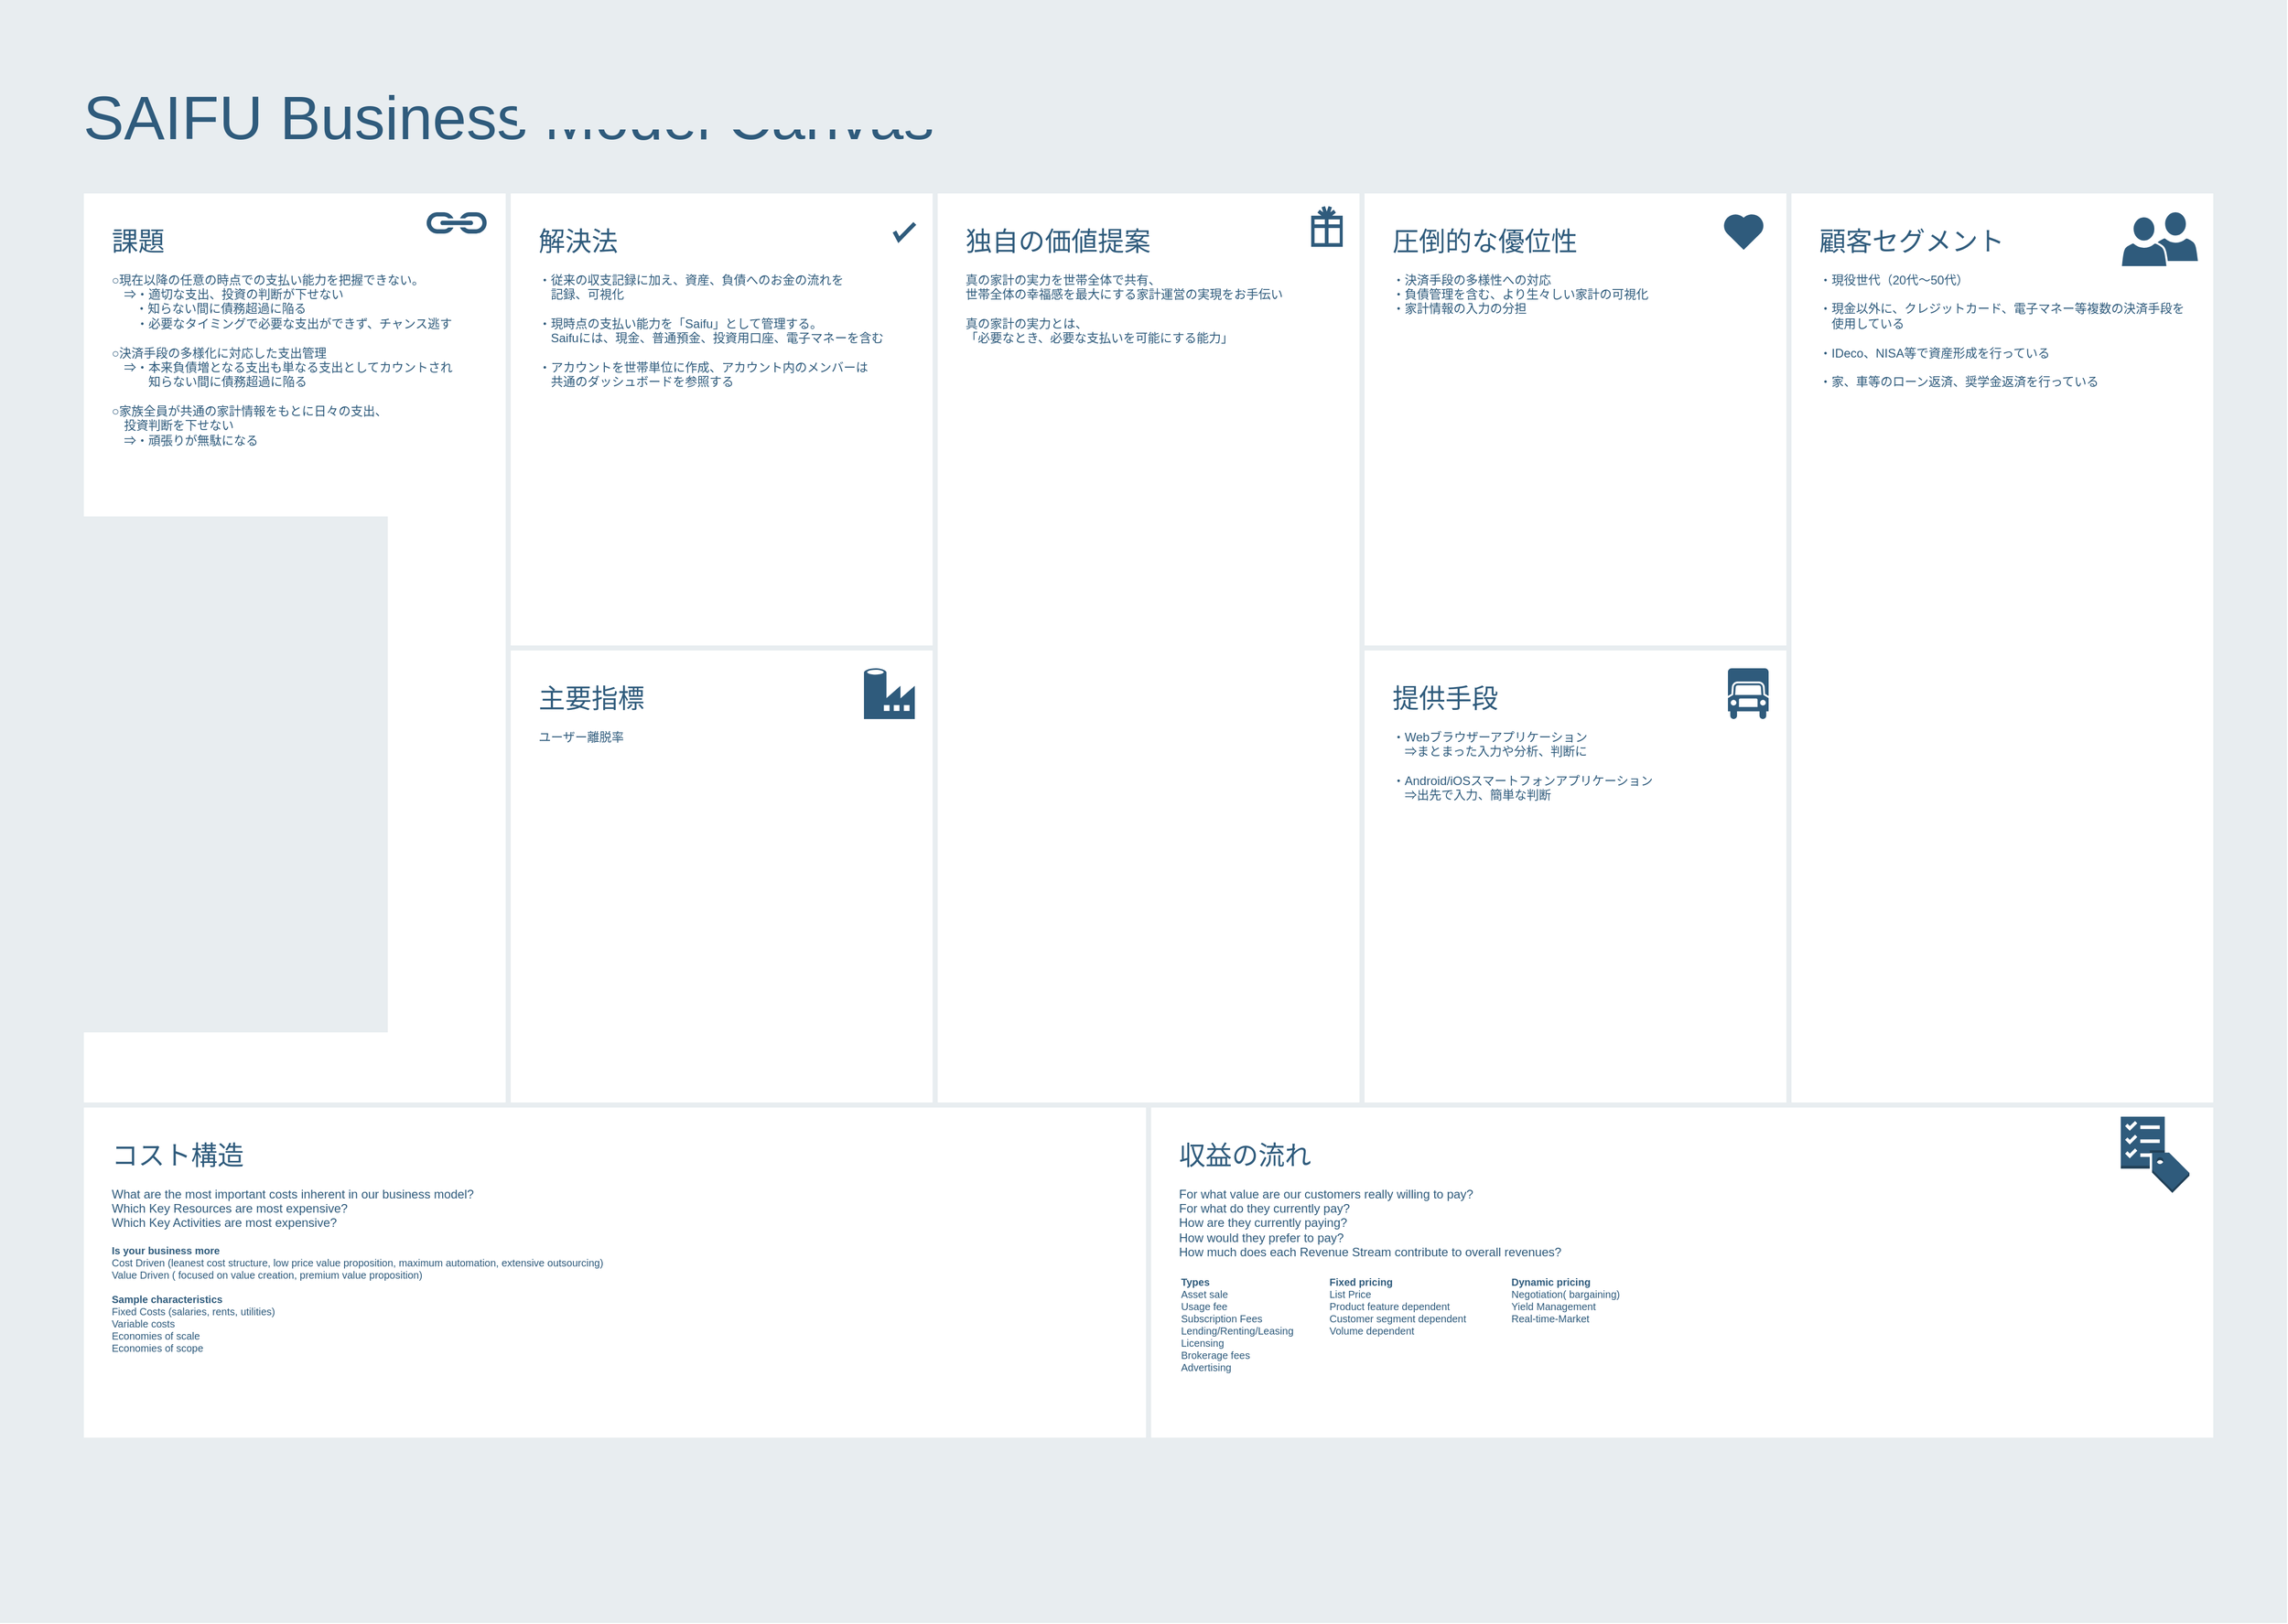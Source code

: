 <mxfile version="14.5.1" type="device" pages="5"><diagram id="PXbgpaWx_zOb6CSULYio" name="LeanCanvas"><mxGraphModel dx="1186" dy="680" grid="1" gridSize="10" guides="1" tooltips="1" connect="1" arrows="1" fold="1" page="1" pageScale="1" pageWidth="1169" pageHeight="827" math="0" shadow="0"><root><mxCell id="Wdu5Wqdw0A0nMoDMASuV-0"/><mxCell id="Wdu5Wqdw0A0nMoDMASuV-1" parent="Wdu5Wqdw0A0nMoDMASuV-0"/><mxCell id="ozSw9ZhxZVdoF7WeQp9g-0" value="" style="rounded=0;whiteSpace=wrap;html=1;shadow=0;labelBackgroundColor=none;strokeColor=none;strokeWidth=3;fillColor=#e8edf0;fontSize=60;fontColor=#2F5B7C;align=left;" parent="Wdu5Wqdw0A0nMoDMASuV-1" vertex="1"><mxGeometry x="20" y="20" width="2250" height="1598" as="geometry"/></mxCell><mxCell id="ozSw9ZhxZVdoF7WeQp9g-1" value="&lt;div style=&quot;font-size: 26px&quot;&gt;圧倒的な優位性&lt;/div&gt;&lt;div&gt;&lt;br&gt;&lt;/div&gt;&lt;div&gt;・決済手段の多様性への対応&lt;/div&gt;&lt;div&gt;・負債管理を含む、より生々しい家計の可視化&lt;/div&gt;&lt;div&gt;・家計情報の入力の分担&lt;/div&gt;&lt;div&gt;&lt;br&gt;&lt;/div&gt;" style="rounded=0;whiteSpace=wrap;html=1;shadow=0;labelBackgroundColor=none;strokeColor=#e8edf0;strokeWidth=5;fillColor=#ffffff;fontSize=12;fontColor=#2F5B7C;align=left;verticalAlign=top;spacing=30;" parent="Wdu5Wqdw0A0nMoDMASuV-1" vertex="1"><mxGeometry x="1360" y="208" width="420" height="450" as="geometry"/></mxCell><mxCell id="ozSw9ZhxZVdoF7WeQp9g-2" value="&lt;font&gt;&lt;span style=&quot;font-size: 26px&quot;&gt;課題&lt;/span&gt;&lt;/font&gt;&lt;font style=&quot;font-size: 12px&quot;&gt;&lt;br&gt;&lt;br&gt;○現在以降の任意の時点での支払い能力を把握できない。&lt;br&gt;　⇒・適切な支出、投資の判断が下せない&lt;br&gt;&amp;nbsp; &amp;nbsp; &amp;nbsp; &amp;nbsp;・知らない間に債務超過に陥る&lt;br&gt;　　・必要なタイミングで必要な支出ができず、チャンス逃す&lt;br&gt;&lt;br&gt;○決済手段の多様化に対応した支出管理&lt;br&gt;　⇒・本来負債増となる支出も単なる支出としてカウントされ&lt;br&gt;　　　知らない間に債務超過に陥る&lt;br&gt;&lt;br&gt;○家族全員が共通の家計情報をもとに日々の支出、&lt;br&gt;　投資判断を下せない&lt;br&gt;　⇒・頑張りが無駄になる&lt;br&gt;&lt;/font&gt;" style="rounded=0;whiteSpace=wrap;html=1;shadow=0;labelBackgroundColor=none;strokeColor=#e8edf0;strokeWidth=5;fillColor=#ffffff;fontSize=12;fontColor=#2F5B7C;align=left;verticalAlign=top;spacing=30;" parent="Wdu5Wqdw0A0nMoDMASuV-1" vertex="1"><mxGeometry x="100" y="208" width="420" height="900" as="geometry"/></mxCell><mxCell id="ozSw9ZhxZVdoF7WeQp9g-3" value="&lt;font&gt;&lt;span style=&quot;font-size: 26px&quot;&gt;解決法&lt;/span&gt;&lt;br style=&quot;font-size: 12px&quot;&gt;&lt;/font&gt;&lt;font&gt;&lt;br style=&quot;font-size: 12px&quot;&gt;&lt;div&gt;・従来の収支記録に加え、資産、負債へのお金の流れを&lt;/div&gt;&lt;div&gt;　記録、&lt;span&gt;可視化&lt;/span&gt;&lt;/div&gt;&lt;div&gt;&lt;span&gt;&lt;br&gt;&lt;/span&gt;&lt;/div&gt;&lt;div&gt;&lt;span&gt;・&lt;/span&gt;&lt;span&gt;現時点の支払い能力を「Saifu」として管理する。&lt;/span&gt;&lt;/div&gt;&lt;div&gt;&lt;span&gt;　Saifuには、現金、普通預金、投資用口座、電子マネーを含む&lt;/span&gt;&lt;/div&gt;&lt;div&gt;&lt;span&gt;&lt;br&gt;&lt;/span&gt;&lt;/div&gt;&lt;div&gt;・アカウントを世帯単位に作成、アカウント内のメンバーは&lt;/div&gt;&lt;div&gt;　共通のダッシュボードを参照する&lt;/div&gt;&lt;div&gt;&lt;span&gt;&lt;br&gt;&lt;/span&gt;&lt;/div&gt;&lt;div&gt;&lt;span&gt;&lt;br&gt;&lt;/span&gt;&lt;/div&gt;&lt;/font&gt;&lt;div&gt;&lt;br&gt;&lt;/div&gt;" style="rounded=0;whiteSpace=wrap;html=1;shadow=0;labelBackgroundColor=none;strokeColor=#e8edf0;strokeWidth=5;fillColor=#ffffff;fontSize=12;fontColor=#2F5B7C;align=left;verticalAlign=top;spacing=30;" parent="Wdu5Wqdw0A0nMoDMASuV-1" vertex="1"><mxGeometry x="520" y="208" width="420" height="450" as="geometry"/></mxCell><mxCell id="ozSw9ZhxZVdoF7WeQp9g-4" value="&lt;div&gt;&lt;span style=&quot;font-size: 26px&quot;&gt;主要指標&lt;/span&gt;&lt;/div&gt;&lt;div&gt;&lt;br&gt;&lt;/div&gt;&lt;div&gt;ユーザー離脱率&lt;/div&gt;&lt;div&gt;&lt;br&gt;&lt;/div&gt;" style="rounded=0;whiteSpace=wrap;html=1;shadow=0;labelBackgroundColor=none;strokeColor=#e8edf0;strokeWidth=5;fillColor=#ffffff;fontSize=12;fontColor=#2F5B7C;align=left;verticalAlign=top;spacing=30;" parent="Wdu5Wqdw0A0nMoDMASuV-1" vertex="1"><mxGeometry x="520" y="658" width="420" height="450" as="geometry"/></mxCell><mxCell id="ozSw9ZhxZVdoF7WeQp9g-5" value="&lt;div style=&quot;font-size: 26px&quot;&gt;独自の価値提案&lt;/div&gt;&lt;div&gt;&lt;br&gt;&lt;/div&gt;&lt;div&gt;真の家計の実力を世帯全体で共有、&lt;/div&gt;&lt;div&gt;世帯全体の幸福感を最大にする家計運営の実現をお手伝い&lt;/div&gt;&lt;div&gt;&lt;br&gt;&lt;/div&gt;&lt;div&gt;真の家計の実力とは、&lt;/div&gt;&lt;div&gt;「必要なとき、必要な支払いを可能にする能力」&lt;/div&gt;&lt;div&gt;&lt;br&gt;&lt;/div&gt;" style="rounded=0;whiteSpace=wrap;html=1;shadow=0;labelBackgroundColor=none;strokeColor=#e8edf0;strokeWidth=5;fillColor=#ffffff;fontSize=12;fontColor=#2F5B7C;align=left;verticalAlign=top;spacing=30;" parent="Wdu5Wqdw0A0nMoDMASuV-1" vertex="1"><mxGeometry x="940" y="208" width="420" height="900" as="geometry"/></mxCell><mxCell id="ozSw9ZhxZVdoF7WeQp9g-6" value="&lt;div&gt;&lt;span style=&quot;font-size: 26px&quot;&gt;顧客セグメント&lt;/span&gt;&lt;/div&gt;&lt;div&gt;&lt;br&gt;&lt;/div&gt;&lt;div&gt;&lt;div&gt;・現役世代（20代〜50代）&lt;/div&gt;&lt;div&gt;&lt;br&gt;&lt;/div&gt;&lt;div&gt;・現金以外に、クレジットカード、電子マネー等複数の決済手段を&lt;/div&gt;&lt;div&gt;　使用している&lt;/div&gt;&lt;div&gt;&lt;br&gt;&lt;/div&gt;&lt;div&gt;・IDeco、NISA等で資産形成を行っている&lt;/div&gt;&lt;div&gt;&lt;br&gt;&lt;/div&gt;&lt;div&gt;・家、車等のローン返済、奨学金返済を行っている&lt;/div&gt;&lt;div&gt;&lt;br&gt;&lt;/div&gt;&lt;/div&gt;" style="rounded=0;whiteSpace=wrap;html=1;shadow=0;labelBackgroundColor=none;strokeColor=#e8edf0;strokeWidth=5;fillColor=#ffffff;fontSize=12;fontColor=#2F5B7C;align=left;verticalAlign=top;spacing=30;" parent="Wdu5Wqdw0A0nMoDMASuV-1" vertex="1"><mxGeometry x="1780" y="208" width="420" height="900" as="geometry"/></mxCell><mxCell id="ozSw9ZhxZVdoF7WeQp9g-7" value="&lt;div&gt;&lt;span style=&quot;font-size: 26px&quot;&gt;提供手段&lt;/span&gt;&lt;/div&gt;&lt;div&gt;&lt;br&gt;&lt;/div&gt;&lt;div&gt;・Webブラウザーアプリケーション&lt;/div&gt;&lt;div&gt;　⇒まとまった入力や分析、判断に&lt;/div&gt;&lt;div&gt;&lt;br&gt;&lt;/div&gt;&lt;div&gt;・Android/iOSスマートフォンアプリケーション&lt;/div&gt;&lt;div&gt;　⇒出先で入力、簡単な判断&lt;/div&gt;" style="rounded=0;whiteSpace=wrap;html=1;shadow=0;labelBackgroundColor=none;strokeColor=#e8edf0;strokeWidth=5;fillColor=#ffffff;fontSize=12;fontColor=#2F5B7C;align=left;verticalAlign=top;spacing=30;" parent="Wdu5Wqdw0A0nMoDMASuV-1" vertex="1"><mxGeometry x="1360" y="658" width="420" height="450" as="geometry"/></mxCell><mxCell id="ozSw9ZhxZVdoF7WeQp9g-8" value="&lt;div style=&quot;font-size: 26px&quot;&gt;コスト構造&lt;/div&gt;&lt;div&gt;&lt;br&gt;&lt;/div&gt;&lt;div&gt;What are the most important costs inherent in our business model?&lt;/div&gt;&lt;div&gt;Which Key Resources are most expensive?&lt;/div&gt;&lt;div&gt;Which Key Activities are most expensive?&lt;/div&gt;&lt;div&gt;&lt;br&gt;&lt;/div&gt;&lt;div style=&quot;font-size: 10px&quot;&gt;&lt;font style=&quot;font-size: 10px&quot;&gt;&lt;b&gt;Is your business more&lt;/b&gt;&lt;/font&gt;&lt;/div&gt;&lt;div style=&quot;font-size: 10px&quot;&gt;&lt;font style=&quot;font-size: 10px&quot;&gt;Cost Driven (leanest cost structure, low price value proposition, maximum automation, extensive outsourcing)&lt;/font&gt;&lt;/div&gt;&lt;div style=&quot;font-size: 10px&quot;&gt;&lt;font style=&quot;font-size: 10px&quot;&gt;Value Driven ( focused on value creation, premium value proposition)&lt;/font&gt;&lt;/div&gt;&lt;div style=&quot;font-size: 10px&quot;&gt;&lt;font style=&quot;font-size: 10px&quot;&gt;&lt;br&gt;&lt;/font&gt;&lt;/div&gt;&lt;div style=&quot;font-size: 10px&quot;&gt;&lt;font style=&quot;font-size: 10px&quot;&gt;&lt;b&gt;Sample characteristics&lt;/b&gt;&lt;/font&gt;&lt;/div&gt;&lt;div style=&quot;font-size: 10px&quot;&gt;&lt;font style=&quot;font-size: 10px&quot;&gt;Fixed Costs (salaries, rents, utilities)&lt;/font&gt;&lt;/div&gt;&lt;div style=&quot;font-size: 10px&quot;&gt;&lt;font style=&quot;font-size: 10px&quot;&gt;Variable costs&lt;/font&gt;&lt;/div&gt;&lt;div style=&quot;font-size: 10px&quot;&gt;&lt;font style=&quot;font-size: 10px&quot;&gt;Economies of scale&lt;/font&gt;&lt;/div&gt;&lt;div style=&quot;font-size: 10px&quot;&gt;&lt;font style=&quot;font-size: 10px&quot;&gt;Economies of scope&lt;/font&gt;&lt;/div&gt;" style="rounded=0;whiteSpace=wrap;html=1;shadow=0;labelBackgroundColor=none;strokeColor=#e8edf0;strokeWidth=5;fillColor=#ffffff;fontSize=12;fontColor=#2F5B7C;align=left;verticalAlign=top;spacing=30;" parent="Wdu5Wqdw0A0nMoDMASuV-1" vertex="1"><mxGeometry x="100" y="1108" width="1050" height="330" as="geometry"/></mxCell><mxCell id="ozSw9ZhxZVdoF7WeQp9g-9" value="&lt;div style=&quot;font-size: 26px&quot;&gt;収益の流れ&lt;/div&gt;&lt;div&gt;&lt;br&gt;&lt;/div&gt;&lt;div&gt;For what value are our customers really willing to pay?&lt;/div&gt;&lt;div&gt;For what do they currently pay?&lt;/div&gt;&lt;div&gt;How are they currently paying?&lt;/div&gt;&lt;div&gt;How would they prefer to pay?&lt;/div&gt;&lt;div&gt;How much does each Revenue Stream contribute to overall revenues?&lt;/div&gt;" style="rounded=0;whiteSpace=wrap;html=1;shadow=0;labelBackgroundColor=none;strokeColor=#e8edf0;strokeWidth=5;fillColor=#ffffff;fontSize=12;fontColor=#2F5B7C;align=left;verticalAlign=top;spacing=30;" parent="Wdu5Wqdw0A0nMoDMASuV-1" vertex="1"><mxGeometry x="1150" y="1108" width="1050" height="330" as="geometry"/></mxCell><mxCell id="ozSw9ZhxZVdoF7WeQp9g-10" value="SAIFU Business Model Canvas" style="text;html=1;resizable=0;points=[];autosize=1;align=left;verticalAlign=top;spacingTop=-4;fontSize=60;fontColor=#2F5B7C;" parent="Wdu5Wqdw0A0nMoDMASuV-1" vertex="1"><mxGeometry x="100" y="98" width="850" height="70" as="geometry"/></mxCell><mxCell id="ozSw9ZhxZVdoF7WeQp9g-11" value="" style="html=1;verticalLabelPosition=bottom;labelBackgroundColor=#ffffff;verticalAlign=top;shadow=0;dashed=0;strokeWidth=4;shape=mxgraph.ios7.misc.check;strokeColor=#2F5B7C;fillColor=#ffffff;gradientColor=none;fontSize=12;fontColor=#2F5B7C;align=left;" parent="Wdu5Wqdw0A0nMoDMASuV-1" vertex="1"><mxGeometry x="900" y="240" width="20" height="16" as="geometry"/></mxCell><mxCell id="ozSw9ZhxZVdoF7WeQp9g-12" value="" style="shape=mxgraph.signs.travel.present;html=1;fillColor=#2F5B7C;strokeColor=none;verticalLabelPosition=bottom;verticalAlign=top;align=center;shadow=0;labelBackgroundColor=none;fontSize=12;fontColor=#2F5B7C;" parent="Wdu5Wqdw0A0nMoDMASuV-1" vertex="1"><mxGeometry x="1310" y="223" width="31" height="40" as="geometry"/></mxCell><mxCell id="ozSw9ZhxZVdoF7WeQp9g-13" value="" style="html=1;verticalLabelPosition=bottom;labelBackgroundColor=#ffffff;verticalAlign=top;strokeWidth=3;strokeColor=none;fillColor=#2F5B7C;shadow=0;dashed=0;shape=mxgraph.ios7.icons.heart;fontSize=12;fontColor=#2F5B7C;align=left;" parent="Wdu5Wqdw0A0nMoDMASuV-1" vertex="1"><mxGeometry x="1715.0" y="230" width="41" height="36" as="geometry"/></mxCell><mxCell id="ozSw9ZhxZVdoF7WeQp9g-14" value="&lt;div style=&quot;font-size: 10px&quot;&gt;&lt;b&gt;Dynamic pricing&lt;/b&gt;&lt;/div&gt;&lt;div style=&quot;font-size: 10px&quot;&gt;Negotiation( bargaining)&lt;/div&gt;&lt;div style=&quot;font-size: 10px&quot;&gt;Yield Management&lt;/div&gt;&lt;div style=&quot;font-size: 10px&quot;&gt;Real-time-Market&lt;/div&gt;" style="text;html=1;resizable=0;points=[];autosize=1;align=left;verticalAlign=top;spacingTop=-4;fontSize=10;fontColor=#2F5B7C;" parent="Wdu5Wqdw0A0nMoDMASuV-1" vertex="1"><mxGeometry x="1504.5" y="1274" width="120" height="50" as="geometry"/></mxCell><mxCell id="ozSw9ZhxZVdoF7WeQp9g-15" value="&lt;div style=&quot;font-size: 10px&quot;&gt;&lt;b&gt;Fixed pricing&lt;/b&gt;&lt;/div&gt;&lt;div style=&quot;font-size: 10px&quot;&gt;List Price&lt;/div&gt;&lt;div style=&quot;font-size: 10px&quot;&gt;Product feature dependent&lt;/div&gt;&lt;div style=&quot;font-size: 10px&quot;&gt;Customer segment dependent&lt;/div&gt;&lt;div style=&quot;font-size: 10px&quot;&gt;Volume dependent&lt;/div&gt;" style="text;html=1;resizable=0;points=[];autosize=1;align=left;verticalAlign=top;spacingTop=-4;fontSize=10;fontColor=#2F5B7C;" parent="Wdu5Wqdw0A0nMoDMASuV-1" vertex="1"><mxGeometry x="1325.5" y="1274" width="150" height="60" as="geometry"/></mxCell><mxCell id="ozSw9ZhxZVdoF7WeQp9g-16" value="&lt;div style=&quot;font-size: 10px&quot;&gt;&lt;b&gt;Types&lt;/b&gt;&lt;/div&gt;&lt;div style=&quot;font-size: 10px&quot;&gt;Asset sale&lt;/div&gt;&lt;div style=&quot;font-size: 10px&quot;&gt;Usage fee&lt;/div&gt;&lt;div style=&quot;font-size: 10px&quot;&gt;Subscription Fees&lt;/div&gt;&lt;div style=&quot;font-size: 10px&quot;&gt;Lending/Renting/Leasing&lt;/div&gt;&lt;div style=&quot;font-size: 10px&quot;&gt;Licensing&lt;/div&gt;&lt;div style=&quot;font-size: 10px&quot;&gt;Brokerage fees&lt;/div&gt;&lt;div style=&quot;font-size: 10px&quot;&gt;Advertising&lt;/div&gt;" style="text;html=1;resizable=0;points=[];autosize=1;align=left;verticalAlign=top;spacingTop=-4;fontSize=10;fontColor=#2F5B7C;" parent="Wdu5Wqdw0A0nMoDMASuV-1" vertex="1"><mxGeometry x="1180" y="1274" width="130" height="100" as="geometry"/></mxCell><mxCell id="ozSw9ZhxZVdoF7WeQp9g-17" value="" style="shadow=0;dashed=0;html=1;strokeColor=none;labelPosition=center;verticalLabelPosition=bottom;verticalAlign=top;shape=mxgraph.mscae.cloud.data_factory;fillColor=#2F5B7C;labelBackgroundColor=none;fontSize=10;fontColor=#2F5B7C;align=left;" parent="Wdu5Wqdw0A0nMoDMASuV-1" vertex="1"><mxGeometry x="870" y="678" width="50" height="50" as="geometry"/></mxCell><mxCell id="ozSw9ZhxZVdoF7WeQp9g-18" value="" style="shape=mxgraph.signs.transportation.truck_6;html=1;fillColor=#2F5B7C;strokeColor=none;verticalLabelPosition=bottom;verticalAlign=top;align=center;shadow=0;labelBackgroundColor=none;fontSize=10;fontColor=#2F5B7C;aspect=fixed;" parent="Wdu5Wqdw0A0nMoDMASuV-1" vertex="1"><mxGeometry x="1720" y="678" width="40" height="50" as="geometry"/></mxCell><mxCell id="ozSw9ZhxZVdoF7WeQp9g-19" value="" style="shape=image;html=1;verticalAlign=top;verticalLabelPosition=bottom;labelBackgroundColor=#ffffff;imageAspect=0;aspect=fixed;image=https://cdn4.iconfinder.com/data/icons/evil-icons-user-interface/64/price-128.png;shadow=0;strokeColor=#e8edf0;strokeWidth=3;fillColor=#2F5B7C;gradientColor=none;fontSize=10;fontColor=#2F5B7C;align=left;" parent="Wdu5Wqdw0A0nMoDMASuV-1" vertex="1"><mxGeometry x="1084" y="1128" width="58" height="58" as="geometry"/></mxCell><mxCell id="ozSw9ZhxZVdoF7WeQp9g-20" value="" style="dashed=0;html=1;shape=mxgraph.aws3.checklist_cost;fillColor=#2F5B7C;gradientColor=none;shadow=0;labelBackgroundColor=none;strokeColor=none;strokeWidth=3;fontSize=10;fontColor=#2F5B7C;align=left;" parent="Wdu5Wqdw0A0nMoDMASuV-1" vertex="1"><mxGeometry x="2106.5" y="1119.5" width="67.5" height="75" as="geometry"/></mxCell><mxCell id="ozSw9ZhxZVdoF7WeQp9g-21" value="" style="shadow=0;dashed=0;html=1;strokeColor=none;fillColor=#2F5B7C;labelPosition=center;verticalLabelPosition=bottom;verticalAlign=top;outlineConnect=0;shape=mxgraph.office.concepts.link;labelBackgroundColor=none;fontSize=10;fontColor=#000000;align=left;" parent="Wdu5Wqdw0A0nMoDMASuV-1" vertex="1"><mxGeometry x="439" y="229" width="61" height="21" as="geometry"/></mxCell><mxCell id="ozSw9ZhxZVdoF7WeQp9g-22" value="" style="group" parent="Wdu5Wqdw0A0nMoDMASuV-1" vertex="1" connectable="0"><mxGeometry x="2106.5" y="233" width="69" height="50" as="geometry"/></mxCell><mxCell id="ozSw9ZhxZVdoF7WeQp9g-23" value="" style="shadow=0;dashed=0;html=1;strokeColor=#FFFFFF;labelPosition=center;verticalLabelPosition=bottom;verticalAlign=top;outlineConnect=0;shape=mxgraph.office.users.user;fillColor=#2F5B7C;labelBackgroundColor=none;fontSize=10;fontColor=#000000;align=left;strokeWidth=2;" parent="ozSw9ZhxZVdoF7WeQp9g-22" vertex="1"><mxGeometry x="31" y="-5" width="46" height="50" as="geometry"/></mxCell><mxCell id="ozSw9ZhxZVdoF7WeQp9g-24" value="" style="shadow=0;dashed=0;html=1;strokeColor=#FFFFFF;labelPosition=center;verticalLabelPosition=bottom;verticalAlign=top;outlineConnect=0;shape=mxgraph.office.users.user;fillColor=#2F5B7C;labelBackgroundColor=none;fontSize=10;fontColor=#000000;align=left;strokeWidth=2;" parent="ozSw9ZhxZVdoF7WeQp9g-22" vertex="1"><mxGeometry width="46" height="50" as="geometry"/></mxCell></root></mxGraphModel></diagram><diagram id="9fEFlt9d-dm433M7lzdT" name="UseCase"><mxGraphModel dx="1112" dy="620" grid="1" gridSize="10" guides="1" tooltips="1" connect="1" arrows="1" fold="1" page="1" pageScale="1" pageWidth="1169" pageHeight="827" math="0" shadow="0">&#xa;            &#xa;            &#xa;&#xa;&#xa;            <root>&#xa;                &#xa;                &#xa;&#xa;&#xa;                <mxCell id="z3kBNBNMOMFs_i7XtFFf-0"/>&#xa;                &#xa;                &#xa;&#xa;&#xa;                <mxCell id="z3kBNBNMOMFs_i7XtFFf-1" parent="z3kBNBNMOMFs_i7XtFFf-0"/>&#xa;                &#xa;                &#xa;&#xa;&#xa;            </root>&#xa;            &#xa;            &#xa;&#xa;&#xa;        </mxGraphModel></diagram><diagram id="ONdYT9s7rSgk7rah6Qt1" name="Architecture"><mxGraphModel dx="1112" dy="620" grid="1" gridSize="10" guides="1" tooltips="1" connect="1" arrows="1" fold="1" page="1" pageScale="1" pageWidth="1654" pageHeight="1169" math="0" shadow="0">&#xa;            &#xa;            &#xa;&#xa;&#xa;            <root>&#xa;                &#xa;                &#xa;&#xa;&#xa;                <mxCell id="bAZ_vhNBRbsB0IEPVNS5-0"/>&#xa;                &#xa;                &#xa;&#xa;&#xa;                <mxCell id="bAZ_vhNBRbsB0IEPVNS5-1" parent="bAZ_vhNBRbsB0IEPVNS5-0"/>&#xa;                &#xa;                &#xa;&#xa;&#xa;            </root>&#xa;            &#xa;            &#xa;&#xa;&#xa;        </mxGraphModel></diagram><diagram id="FkctUXYuM5iIVwWejlsI" name="ScreenTransition"><mxGraphModel dx="1102" dy="499" grid="1" gridSize="10" guides="1" tooltips="1" connect="1" arrows="1" fold="1" page="1" pageScale="1" pageWidth="1169" pageHeight="1654" math="0" shadow="0">&#xa;            &#xa;&#xa;            <root>&#xa;                &#xa;&#xa;                <mxCell id="KirR_vz-1is4Dw7YNNzK-0"/>&#xa;                &#xa;&#xa;                <mxCell id="KirR_vz-1is4Dw7YNNzK-1" parent="KirR_vz-1is4Dw7YNNzK-0"/>&#xa;                &#xa;&#xa;                <mxCell id="KirR_vz-1is4Dw7YNNzK-19" style="edgeStyle=elbowEdgeStyle;rounded=0;orthogonalLoop=1;jettySize=auto;html=1;exitX=1;exitY=0.5;exitDx=0;exitDy=0;exitPerimeter=0;entryX=0;entryY=0.5;entryDx=0;entryDy=0;entryPerimeter=0;" parent="KirR_vz-1is4Dw7YNNzK-1" source="KirR_vz-1is4Dw7YNNzK-2" target="KirR_vz-1is4Dw7YNNzK-4" edge="1">&#xa;                    &#xa;&#xa;                    <mxGeometry relative="1" as="geometry"/>&#xa;                    &#xa;&#xa;                </mxCell>&#xa;                &#xa;&#xa;                <mxCell id="KirR_vz-1is4Dw7YNNzK-20" style="edgeStyle=none;rounded=0;orthogonalLoop=1;jettySize=auto;html=1;exitX=1;exitY=0.5;exitDx=0;exitDy=0;exitPerimeter=0;entryX=0;entryY=0.5;entryDx=0;entryDy=0;entryPerimeter=0;" parent="KirR_vz-1is4Dw7YNNzK-1" source="KirR_vz-1is4Dw7YNNzK-2" target="KirR_vz-1is4Dw7YNNzK-8" edge="1">&#xa;                    &#xa;&#xa;                    <mxGeometry relative="1" as="geometry"/>&#xa;                    &#xa;&#xa;                </mxCell>&#xa;                &#xa;&#xa;                <mxCell id="KirR_vz-1is4Dw7YNNzK-2" value="Landing Page" style="html=1;strokeColor=none;fillColor=#0079D6;labelPosition=center;verticalLabelPosition=middle;verticalAlign=top;align=center;fontSize=12;outlineConnect=0;spacingTop=-6;fontColor=#FFFFFF;shape=mxgraph.sitemap.page;" parent="KirR_vz-1is4Dw7YNNzK-1" vertex="1">&#xa;                    &#xa;&#xa;                    <mxGeometry x="120" y="340" width="120" height="70" as="geometry"/>&#xa;                    &#xa;&#xa;                </mxCell>&#xa;                &#xa;&#xa;                <mxCell id="KirR_vz-1is4Dw7YNNzK-4" value="SignIn" style="html=1;strokeColor=none;fillColor=#0079D6;labelPosition=center;verticalLabelPosition=middle;verticalAlign=top;align=center;fontSize=12;outlineConnect=0;spacingTop=-6;fontColor=#FFFFFF;shape=mxgraph.sitemap.login;" parent="KirR_vz-1is4Dw7YNNzK-1" vertex="1">&#xa;                    &#xa;&#xa;                    <mxGeometry x="320" y="490" width="120" height="70" as="geometry"/>&#xa;                    &#xa;&#xa;                </mxCell>&#xa;                &#xa;&#xa;                <mxCell id="KirR_vz-1is4Dw7YNNzK-5" value="Home" style="html=1;strokeColor=none;fillColor=#0079D6;labelPosition=center;verticalLabelPosition=middle;verticalAlign=top;align=center;fontSize=12;outlineConnect=0;spacingTop=-6;fontColor=#FFFFFF;shape=mxgraph.sitemap.home;" parent="KirR_vz-1is4Dw7YNNzK-1" vertex="1">&#xa;                    &#xa;&#xa;                    <mxGeometry x="520" y="490" width="120" height="70" as="geometry"/>&#xa;                    &#xa;&#xa;                </mxCell>&#xa;                &#xa;&#xa;                <mxCell id="KirR_vz-1is4Dw7YNNzK-6" value="Income Record Edit" style="html=1;strokeColor=none;fillColor=#0079D6;labelPosition=center;verticalLabelPosition=middle;verticalAlign=top;align=center;fontSize=12;outlineConnect=0;spacingTop=-6;fontColor=#FFFFFF;shape=mxgraph.sitemap.form;" parent="KirR_vz-1is4Dw7YNNzK-1" vertex="1">&#xa;                    &#xa;&#xa;                    <mxGeometry x="920" y="170" width="120" height="70" as="geometry"/>&#xa;                    &#xa;&#xa;                </mxCell>&#xa;                &#xa;&#xa;                <mxCell id="KirR_vz-1is4Dw7YNNzK-7" value="Income Dashboard" style="html=1;strokeColor=none;fillColor=#0079D6;labelPosition=center;verticalLabelPosition=middle;verticalAlign=top;align=center;fontSize=12;outlineConnect=0;spacingTop=-6;fontColor=#FFFFFF;shape=mxgraph.sitemap.chart;" parent="KirR_vz-1is4Dw7YNNzK-1" vertex="1">&#xa;                    &#xa;&#xa;                    <mxGeometry x="720" y="124" width="120" height="70" as="geometry"/>&#xa;                    &#xa;&#xa;                </mxCell>&#xa;                &#xa;&#xa;                <mxCell id="KirR_vz-1is4Dw7YNNzK-8" value="SignUp" style="html=1;strokeColor=none;fillColor=#0079D6;labelPosition=center;verticalLabelPosition=middle;verticalAlign=top;align=center;fontSize=12;outlineConnect=0;spacingTop=-6;fontColor=#FFFFFF;shape=mxgraph.sitemap.form;" parent="KirR_vz-1is4Dw7YNNzK-1" vertex="1">&#xa;                    &#xa;&#xa;                    <mxGeometry x="320" y="340" width="120" height="70" as="geometry"/>&#xa;                    &#xa;&#xa;                </mxCell>&#xa;                &#xa;&#xa;                <mxCell id="KirR_vz-1is4Dw7YNNzK-9" value="Expense Category Edit" style="html=1;strokeColor=none;fillColor=#0079D6;labelPosition=center;verticalLabelPosition=middle;verticalAlign=top;align=center;fontSize=12;outlineConnect=0;spacingTop=-6;fontColor=#FFFFFF;shape=mxgraph.sitemap.form;" parent="KirR_vz-1is4Dw7YNNzK-1" vertex="1">&#xa;                    &#xa;&#xa;                    <mxGeometry x="920" y="260" width="120" height="70" as="geometry"/>&#xa;                    &#xa;&#xa;                </mxCell>&#xa;                &#xa;&#xa;                <mxCell id="KirR_vz-1is4Dw7YNNzK-10" value="Expense Dashboard" style="html=1;strokeColor=none;fillColor=#0079D6;labelPosition=center;verticalLabelPosition=middle;verticalAlign=top;align=center;fontSize=12;outlineConnect=0;spacingTop=-6;fontColor=#FFFFFF;shape=mxgraph.sitemap.chart;" parent="KirR_vz-1is4Dw7YNNzK-1" vertex="1">&#xa;                    &#xa;&#xa;                    <mxGeometry x="720" y="300" width="120" height="70" as="geometry"/>&#xa;                    &#xa;&#xa;                </mxCell>&#xa;                &#xa;&#xa;                <mxCell id="KirR_vz-1is4Dw7YNNzK-11" value="Asset Item Edit" style="html=1;strokeColor=none;fillColor=#0079D6;labelPosition=center;verticalLabelPosition=middle;verticalAlign=top;align=center;fontSize=12;outlineConnect=0;spacingTop=-6;fontColor=#FFFFFF;shape=mxgraph.sitemap.form;" parent="KirR_vz-1is4Dw7YNNzK-1" vertex="1">&#xa;                    &#xa;&#xa;                    <mxGeometry x="920" y="640" width="120" height="70" as="geometry"/>&#xa;                    &#xa;&#xa;                </mxCell>&#xa;                &#xa;&#xa;                <mxCell id="KirR_vz-1is4Dw7YNNzK-12" value="Asset Dashboard" style="html=1;strokeColor=none;fillColor=#0079D6;labelPosition=center;verticalLabelPosition=middle;verticalAlign=top;align=center;fontSize=12;outlineConnect=0;spacingTop=-6;fontColor=#FFFFFF;shape=mxgraph.sitemap.chart;" parent="KirR_vz-1is4Dw7YNNzK-1" vertex="1">&#xa;                    &#xa;&#xa;                    <mxGeometry x="720" y="734" width="120" height="70" as="geometry"/>&#xa;                    &#xa;&#xa;                </mxCell>&#xa;                &#xa;&#xa;                <mxCell id="KirR_vz-1is4Dw7YNNzK-13" value="Debt Record Edit" style="html=1;strokeColor=none;fillColor=#0079D6;labelPosition=center;verticalLabelPosition=middle;verticalAlign=top;align=center;fontSize=12;outlineConnect=0;spacingTop=-6;fontColor=#FFFFFF;shape=mxgraph.sitemap.form;" parent="KirR_vz-1is4Dw7YNNzK-1" vertex="1">&#xa;                    &#xa;&#xa;                    <mxGeometry x="920" y="1103" width="120" height="70" as="geometry"/>&#xa;                    &#xa;&#xa;                </mxCell>&#xa;                &#xa;&#xa;                <mxCell id="KirR_vz-1is4Dw7YNNzK-14" value="Debt Dashboard" style="html=1;strokeColor=none;fillColor=#0079D6;labelPosition=center;verticalLabelPosition=middle;verticalAlign=top;align=center;fontSize=12;outlineConnect=0;spacingTop=-6;fontColor=#FFFFFF;shape=mxgraph.sitemap.chart;" parent="KirR_vz-1is4Dw7YNNzK-1" vertex="1">&#xa;                    &#xa;&#xa;                    <mxGeometry x="720" y="1013" width="120" height="70" as="geometry"/>&#xa;                    &#xa;&#xa;                </mxCell>&#xa;                &#xa;&#xa;                <mxCell id="KirR_vz-1is4Dw7YNNzK-15" value="Settings" style="html=1;strokeColor=none;fillColor=#0079D6;labelPosition=center;verticalLabelPosition=middle;verticalAlign=top;align=center;fontSize=12;outlineConnect=0;spacingTop=-6;fontColor=#FFFFFF;shape=mxgraph.sitemap.settings;" parent="KirR_vz-1is4Dw7YNNzK-1" vertex="1">&#xa;                    &#xa;&#xa;                    <mxGeometry x="720" y="1300" width="120" height="70" as="geometry"/>&#xa;                    &#xa;&#xa;                </mxCell>&#xa;                &#xa;&#xa;                <mxCell id="KirR_vz-1is4Dw7YNNzK-16" value="Saifu Record Edit" style="html=1;strokeColor=none;fillColor=#0079D6;labelPosition=center;verticalLabelPosition=middle;verticalAlign=top;align=center;fontSize=12;outlineConnect=0;spacingTop=-6;fontColor=#FFFFFF;shape=mxgraph.sitemap.form;" parent="KirR_vz-1is4Dw7YNNzK-1" vertex="1">&#xa;                    &#xa;&#xa;                    <mxGeometry x="920" y="540" width="120" height="70" as="geometry"/>&#xa;                    &#xa;&#xa;                </mxCell>&#xa;                &#xa;&#xa;                <mxCell id="KirR_vz-1is4Dw7YNNzK-17" value="Safiu Dashboard" style="html=1;strokeColor=none;fillColor=#0079D6;labelPosition=center;verticalLabelPosition=middle;verticalAlign=top;align=center;fontSize=12;outlineConnect=0;spacingTop=-6;fontColor=#FFFFFF;shape=mxgraph.sitemap.chart;" parent="KirR_vz-1is4Dw7YNNzK-1" vertex="1">&#xa;                    &#xa;&#xa;                    <mxGeometry x="720" y="490" width="120" height="70" as="geometry"/>&#xa;                    &#xa;&#xa;                </mxCell>&#xa;                &#xa;&#xa;                <mxCell id="KirR_vz-1is4Dw7YNNzK-21" style="edgeStyle=elbowEdgeStyle;rounded=0;orthogonalLoop=1;jettySize=auto;html=1;exitX=1;exitY=0.5;exitDx=0;exitDy=0;exitPerimeter=0;entryX=0;entryY=0.5;entryDx=0;entryDy=0;entryPerimeter=0;" parent="KirR_vz-1is4Dw7YNNzK-1" source="KirR_vz-1is4Dw7YNNzK-4" target="KirR_vz-1is4Dw7YNNzK-5" edge="1">&#xa;                    &#xa;&#xa;                    <mxGeometry relative="1" as="geometry">&#xa;                        &#xa;&#xa;                        <mxPoint x="230" y="425" as="sourcePoint"/>&#xa;                        &#xa;&#xa;                        <mxPoint x="310" y="535" as="targetPoint"/>&#xa;                        &#xa;&#xa;                    </mxGeometry>&#xa;                    &#xa;&#xa;                </mxCell>&#xa;                &#xa;&#xa;                <mxCell id="KirR_vz-1is4Dw7YNNzK-22" style="edgeStyle=elbowEdgeStyle;rounded=0;orthogonalLoop=1;jettySize=auto;html=1;exitX=1;exitY=0.5;exitDx=0;exitDy=0;exitPerimeter=0;entryX=0;entryY=0.5;entryDx=0;entryDy=0;entryPerimeter=0;" parent="KirR_vz-1is4Dw7YNNzK-1" source="KirR_vz-1is4Dw7YNNzK-5" target="KirR_vz-1is4Dw7YNNzK-15" edge="1">&#xa;                    &#xa;&#xa;                    <mxGeometry relative="1" as="geometry">&#xa;                        &#xa;&#xa;                        <mxPoint x="450" y="175" as="sourcePoint"/>&#xa;                        &#xa;&#xa;                        <mxPoint x="530" y="175" as="targetPoint"/>&#xa;                        &#xa;&#xa;                    </mxGeometry>&#xa;                    &#xa;&#xa;                </mxCell>&#xa;                &#xa;&#xa;                <mxCell id="KirR_vz-1is4Dw7YNNzK-23" style="edgeStyle=elbowEdgeStyle;rounded=0;orthogonalLoop=1;jettySize=auto;html=1;exitX=1;exitY=0.5;exitDx=0;exitDy=0;exitPerimeter=0;entryX=0;entryY=0.5;entryDx=0;entryDy=0;entryPerimeter=0;" parent="KirR_vz-1is4Dw7YNNzK-1" source="KirR_vz-1is4Dw7YNNzK-5" target="KirR_vz-1is4Dw7YNNzK-7" edge="1">&#xa;                    &#xa;&#xa;                    <mxGeometry relative="1" as="geometry">&#xa;                        &#xa;&#xa;                        <mxPoint x="650" y="175" as="sourcePoint"/>&#xa;                        &#xa;&#xa;                        <mxPoint x="730" y="754" as="targetPoint"/>&#xa;                        &#xa;&#xa;                    </mxGeometry>&#xa;                    &#xa;&#xa;                </mxCell>&#xa;                &#xa;&#xa;                <mxCell id="KirR_vz-1is4Dw7YNNzK-24" style="edgeStyle=elbowEdgeStyle;rounded=0;orthogonalLoop=1;jettySize=auto;html=1;exitX=1;exitY=0.5;exitDx=0;exitDy=0;exitPerimeter=0;entryX=0;entryY=0.5;entryDx=0;entryDy=0;entryPerimeter=0;" parent="KirR_vz-1is4Dw7YNNzK-1" source="KirR_vz-1is4Dw7YNNzK-7" target="KirR_vz-1is4Dw7YNNzK-6" edge="1">&#xa;                    &#xa;&#xa;                    <mxGeometry relative="1" as="geometry">&#xa;                        &#xa;&#xa;                        <mxPoint x="650" y="235" as="sourcePoint"/>&#xa;                        &#xa;&#xa;                        <mxPoint x="730" y="125" as="targetPoint"/>&#xa;                        &#xa;&#xa;                    </mxGeometry>&#xa;                    &#xa;&#xa;                </mxCell>&#xa;                &#xa;&#xa;                <mxCell id="KirR_vz-1is4Dw7YNNzK-25" style="edgeStyle=elbowEdgeStyle;rounded=0;orthogonalLoop=1;jettySize=auto;html=1;exitX=1;exitY=0.5;exitDx=0;exitDy=0;exitPerimeter=0;entryX=0;entryY=0.5;entryDx=0;entryDy=0;entryPerimeter=0;" parent="KirR_vz-1is4Dw7YNNzK-1" source="KirR_vz-1is4Dw7YNNzK-5" target="KirR_vz-1is4Dw7YNNzK-10" edge="1">&#xa;                    &#xa;&#xa;                    <mxGeometry relative="1" as="geometry">&#xa;                        &#xa;&#xa;                        <mxPoint x="650" y="175" as="sourcePoint"/>&#xa;                        &#xa;&#xa;                        <mxPoint x="730" y="65" as="targetPoint"/>&#xa;                        &#xa;&#xa;                    </mxGeometry>&#xa;                    &#xa;&#xa;                </mxCell>&#xa;                &#xa;&#xa;                <mxCell id="KirR_vz-1is4Dw7YNNzK-26" style="edgeStyle=elbowEdgeStyle;rounded=0;orthogonalLoop=1;jettySize=auto;html=1;exitX=1;exitY=0.5;exitDx=0;exitDy=0;exitPerimeter=0;entryX=0;entryY=0.5;entryDx=0;entryDy=0;entryPerimeter=0;" parent="KirR_vz-1is4Dw7YNNzK-1" source="KirR_vz-1is4Dw7YNNzK-10" target="KirR_vz-1is4Dw7YNNzK-9" edge="1">&#xa;                    &#xa;&#xa;                    <mxGeometry relative="1" as="geometry">&#xa;                        &#xa;&#xa;                        <mxPoint x="660" y="520" as="sourcePoint"/>&#xa;                        &#xa;&#xa;                        <mxPoint x="740" y="410" as="targetPoint"/>&#xa;                        &#xa;&#xa;                    </mxGeometry>&#xa;                    &#xa;&#xa;                </mxCell>&#xa;                &#xa;&#xa;                <mxCell id="KirR_vz-1is4Dw7YNNzK-27" style="edgeStyle=elbowEdgeStyle;rounded=0;orthogonalLoop=1;jettySize=auto;html=1;exitX=1;exitY=0.5;exitDx=0;exitDy=0;exitPerimeter=0;entryX=0;entryY=0.5;entryDx=0;entryDy=0;entryPerimeter=0;" parent="KirR_vz-1is4Dw7YNNzK-1" source="KirR_vz-1is4Dw7YNNzK-12" target="KirR_vz-1is4Dw7YNNzK-11" edge="1">&#xa;                    &#xa;&#xa;                    <mxGeometry relative="1" as="geometry">&#xa;                        &#xa;&#xa;                        <mxPoint x="850" y="585" as="sourcePoint"/>&#xa;                        &#xa;&#xa;                        <mxPoint x="930" y="585" as="targetPoint"/>&#xa;                        &#xa;&#xa;                    </mxGeometry>&#xa;                    &#xa;&#xa;                </mxCell>&#xa;                &#xa;&#xa;                <mxCell id="KirR_vz-1is4Dw7YNNzK-28" value="Asset Record Edit" style="html=1;strokeColor=none;fillColor=#0079D6;labelPosition=center;verticalLabelPosition=middle;verticalAlign=top;align=center;fontSize=12;outlineConnect=0;spacingTop=-6;fontColor=#FFFFFF;shape=mxgraph.sitemap.form;" parent="KirR_vz-1is4Dw7YNNzK-1" vertex="1">&#xa;                    &#xa;&#xa;                    <mxGeometry x="920" y="824" width="120" height="70" as="geometry"/>&#xa;                    &#xa;&#xa;                </mxCell>&#xa;                &#xa;&#xa;                <mxCell id="KirR_vz-1is4Dw7YNNzK-29" style="edgeStyle=elbowEdgeStyle;rounded=0;orthogonalLoop=1;jettySize=auto;html=1;exitX=1;exitY=0.5;exitDx=0;exitDy=0;exitPerimeter=0;entryX=0;entryY=0.5;entryDx=0;entryDy=0;entryPerimeter=0;" parent="KirR_vz-1is4Dw7YNNzK-1" source="KirR_vz-1is4Dw7YNNzK-12" target="KirR_vz-1is4Dw7YNNzK-28" edge="1">&#xa;                    &#xa;&#xa;                    <mxGeometry relative="1" as="geometry">&#xa;                        &#xa;&#xa;                        <mxPoint x="850" y="715" as="sourcePoint"/>&#xa;                        &#xa;&#xa;                        <mxPoint x="930" y="685" as="targetPoint"/>&#xa;                        &#xa;&#xa;                    </mxGeometry>&#xa;                    &#xa;&#xa;                </mxCell>&#xa;                &#xa;&#xa;                <mxCell id="KirR_vz-1is4Dw7YNNzK-30" style="edgeStyle=elbowEdgeStyle;rounded=0;orthogonalLoop=1;jettySize=auto;html=1;exitX=1;exitY=0.5;exitDx=0;exitDy=0;exitPerimeter=0;" parent="KirR_vz-1is4Dw7YNNzK-1" source="KirR_vz-1is4Dw7YNNzK-5" target="KirR_vz-1is4Dw7YNNzK-12" edge="1">&#xa;                    &#xa;&#xa;                    <mxGeometry relative="1" as="geometry">&#xa;                        &#xa;&#xa;                        <mxPoint x="650" y="175" as="sourcePoint"/>&#xa;                        &#xa;&#xa;                        <mxPoint x="730" y="175" as="targetPoint"/>&#xa;                        &#xa;&#xa;                    </mxGeometry>&#xa;                    &#xa;&#xa;                </mxCell>&#xa;                &#xa;&#xa;                <mxCell id="KirR_vz-1is4Dw7YNNzK-31" style="edgeStyle=elbowEdgeStyle;rounded=0;orthogonalLoop=1;jettySize=auto;html=1;exitX=1;exitY=0.5;exitDx=0;exitDy=0;exitPerimeter=0;entryX=0;entryY=0.5;entryDx=0;entryDy=0;entryPerimeter=0;" parent="KirR_vz-1is4Dw7YNNzK-1" source="KirR_vz-1is4Dw7YNNzK-5" target="KirR_vz-1is4Dw7YNNzK-14" edge="1">&#xa;                    &#xa;&#xa;                    <mxGeometry relative="1" as="geometry">&#xa;                        &#xa;&#xa;                        <mxPoint x="650" y="175" as="sourcePoint"/>&#xa;                        &#xa;&#xa;                        <mxPoint x="730" y="325" as="targetPoint"/>&#xa;                        &#xa;&#xa;                    </mxGeometry>&#xa;                    &#xa;&#xa;                </mxCell>&#xa;                &#xa;&#xa;                <mxCell id="KirR_vz-1is4Dw7YNNzK-32" value="Debt Item Edit" style="html=1;strokeColor=none;fillColor=#0079D6;labelPosition=center;verticalLabelPosition=middle;verticalAlign=top;align=center;fontSize=12;outlineConnect=0;spacingTop=-6;fontColor=#FFFFFF;shape=mxgraph.sitemap.form;" parent="KirR_vz-1is4Dw7YNNzK-1" vertex="1">&#xa;                    &#xa;&#xa;                    <mxGeometry x="920" y="920" width="120" height="70" as="geometry"/>&#xa;                    &#xa;&#xa;                </mxCell>&#xa;                &#xa;&#xa;                <mxCell id="KirR_vz-1is4Dw7YNNzK-33" style="edgeStyle=elbowEdgeStyle;rounded=0;orthogonalLoop=1;jettySize=auto;html=1;exitX=1;exitY=0.5;exitDx=0;exitDy=0;exitPerimeter=0;entryX=0;entryY=0.5;entryDx=0;entryDy=0;entryPerimeter=0;" parent="KirR_vz-1is4Dw7YNNzK-1" source="KirR_vz-1is4Dw7YNNzK-14" target="KirR_vz-1is4Dw7YNNzK-13" edge="1">&#xa;                    &#xa;&#xa;                    <mxGeometry relative="1" as="geometry">&#xa;                        &#xa;&#xa;                        <mxPoint x="850" y="825" as="sourcePoint"/>&#xa;                        &#xa;&#xa;                        <mxPoint x="930" y="775" as="targetPoint"/>&#xa;                        &#xa;&#xa;                    </mxGeometry>&#xa;                    &#xa;&#xa;                </mxCell>&#xa;                &#xa;&#xa;                <mxCell id="KirR_vz-1is4Dw7YNNzK-35" style="edgeStyle=elbowEdgeStyle;rounded=0;orthogonalLoop=1;jettySize=auto;html=1;exitX=1;exitY=0.5;exitDx=0;exitDy=0;exitPerimeter=0;entryX=0;entryY=0.5;entryDx=0;entryDy=0;entryPerimeter=0;" parent="KirR_vz-1is4Dw7YNNzK-1" source="KirR_vz-1is4Dw7YNNzK-14" target="KirR_vz-1is4Dw7YNNzK-32" edge="1">&#xa;                    &#xa;&#xa;                    <mxGeometry relative="1" as="geometry">&#xa;                        &#xa;&#xa;                        <mxPoint x="850" y="985" as="sourcePoint"/>&#xa;                        &#xa;&#xa;                        <mxPoint x="930" y="1065" as="targetPoint"/>&#xa;                        &#xa;&#xa;                    </mxGeometry>&#xa;                    &#xa;&#xa;                </mxCell>&#xa;                &#xa;&#xa;                <mxCell id="KirR_vz-1is4Dw7YNNzK-36" style="edgeStyle=elbowEdgeStyle;rounded=0;orthogonalLoop=1;jettySize=auto;html=1;exitX=1;exitY=0.5;exitDx=0;exitDy=0;exitPerimeter=0;entryX=0;entryY=0.5;entryDx=0;entryDy=0;entryPerimeter=0;" parent="KirR_vz-1is4Dw7YNNzK-1" source="KirR_vz-1is4Dw7YNNzK-5" target="KirR_vz-1is4Dw7YNNzK-17" edge="1">&#xa;                    &#xa;&#xa;                    <mxGeometry relative="1" as="geometry">&#xa;                        &#xa;&#xa;                        <mxPoint x="650" y="175" as="sourcePoint"/>&#xa;                        &#xa;&#xa;                        <mxPoint x="730" y="245" as="targetPoint"/>&#xa;                        &#xa;&#xa;                    </mxGeometry>&#xa;                    &#xa;&#xa;                </mxCell>&#xa;                &#xa;&#xa;                <mxCell id="KirR_vz-1is4Dw7YNNzK-37" value="Saifu Item Edit" style="html=1;strokeColor=none;fillColor=#0079D6;labelPosition=center;verticalLabelPosition=middle;verticalAlign=top;align=center;fontSize=12;outlineConnect=0;spacingTop=-6;fontColor=#FFFFFF;shape=mxgraph.sitemap.form;" parent="KirR_vz-1is4Dw7YNNzK-1" vertex="1">&#xa;                    &#xa;&#xa;                    <mxGeometry x="920" y="441" width="120" height="70" as="geometry"/>&#xa;                    &#xa;&#xa;                </mxCell>&#xa;                &#xa;&#xa;                <mxCell id="KirR_vz-1is4Dw7YNNzK-38" style="edgeStyle=elbowEdgeStyle;rounded=0;orthogonalLoop=1;jettySize=auto;html=1;exitX=1;exitY=0.5;exitDx=0;exitDy=0;exitPerimeter=0;entryX=0;entryY=0.5;entryDx=0;entryDy=0;entryPerimeter=0;" parent="KirR_vz-1is4Dw7YNNzK-1" source="KirR_vz-1is4Dw7YNNzK-17" target="KirR_vz-1is4Dw7YNNzK-37" edge="1">&#xa;                    &#xa;&#xa;                    <mxGeometry relative="1" as="geometry">&#xa;                        &#xa;&#xa;                        <mxPoint x="850" y="786" as="sourcePoint"/>&#xa;                        &#xa;&#xa;                        <mxPoint x="920" y="371" as="targetPoint"/>&#xa;                        &#xa;&#xa;                    </mxGeometry>&#xa;                    &#xa;&#xa;                </mxCell>&#xa;                &#xa;&#xa;                <mxCell id="KirR_vz-1is4Dw7YNNzK-39" style="edgeStyle=elbowEdgeStyle;rounded=0;orthogonalLoop=1;jettySize=auto;html=1;exitX=1;exitY=0.5;exitDx=0;exitDy=0;exitPerimeter=0;entryX=0;entryY=0.5;entryDx=0;entryDy=0;entryPerimeter=0;" parent="KirR_vz-1is4Dw7YNNzK-1" source="KirR_vz-1is4Dw7YNNzK-17" target="KirR_vz-1is4Dw7YNNzK-16" edge="1">&#xa;                    &#xa;&#xa;                    <mxGeometry relative="1" as="geometry">&#xa;                        &#xa;&#xa;                        <mxPoint x="850" y="431" as="sourcePoint"/>&#xa;                        &#xa;&#xa;                        <mxPoint x="930" y="371" as="targetPoint"/>&#xa;                        &#xa;&#xa;                    </mxGeometry>&#xa;                    &#xa;&#xa;                </mxCell>&#xa;                &#xa;&#xa;                <mxCell id="yqchFOUXIkmV3WQeSWd--1" value="Screen Transition for PC" style="text;strokeColor=none;fillColor=none;html=1;fontSize=24;fontStyle=1;verticalAlign=middle;align=center;" parent="KirR_vz-1is4Dw7YNNzK-1" vertex="1">&#xa;                    &#xa;&#xa;                    <mxGeometry x="40" y="20" width="300" height="40" as="geometry"/>&#xa;                    &#xa;&#xa;                </mxCell>&#xa;                &#xa;&#xa;                <mxCell id="yY0BU9oiwmHtdz42-Uuk-38" value="Asset Category Edit" style="html=1;strokeColor=none;fillColor=#0079D6;labelPosition=center;verticalLabelPosition=middle;verticalAlign=top;align=center;fontSize=12;outlineConnect=0;spacingTop=-6;fontColor=#FFFFFF;shape=mxgraph.sitemap.form;" parent="KirR_vz-1is4Dw7YNNzK-1" vertex="1">&#xa;                    &#xa;&#xa;                    <mxGeometry x="920" y="734" width="120" height="70" as="geometry"/>&#xa;                    &#xa;&#xa;                </mxCell>&#xa;                &#xa;&#xa;                <mxCell id="yY0BU9oiwmHtdz42-Uuk-39" value="Expense Record Edit" style="html=1;strokeColor=none;fillColor=#0079D6;labelPosition=center;verticalLabelPosition=middle;verticalAlign=top;align=center;fontSize=12;outlineConnect=0;spacingTop=-6;fontColor=#FFFFFF;shape=mxgraph.sitemap.form;" parent="KirR_vz-1is4Dw7YNNzK-1" vertex="1">&#xa;                    &#xa;&#xa;                    <mxGeometry x="920" y="350" width="120" height="70" as="geometry"/>&#xa;                    &#xa;&#xa;                </mxCell>&#xa;                &#xa;&#xa;                <mxCell id="yY0BU9oiwmHtdz42-Uuk-40" value="Income Category Edit" style="html=1;strokeColor=none;fillColor=#0079D6;labelPosition=center;verticalLabelPosition=middle;verticalAlign=top;align=center;fontSize=12;outlineConnect=0;spacingTop=-6;fontColor=#FFFFFF;shape=mxgraph.sitemap.form;" parent="KirR_vz-1is4Dw7YNNzK-1" vertex="1">&#xa;                    &#xa;&#xa;                    <mxGeometry x="920" y="80" width="120" height="70" as="geometry"/>&#xa;                    &#xa;&#xa;                </mxCell>&#xa;                &#xa;&#xa;                <mxCell id="yY0BU9oiwmHtdz42-Uuk-42" style="edgeStyle=elbowEdgeStyle;rounded=0;orthogonalLoop=1;jettySize=auto;html=1;exitX=1;exitY=0.5;exitDx=0;exitDy=0;exitPerimeter=0;entryX=0;entryY=0.5;entryDx=0;entryDy=0;entryPerimeter=0;" parent="KirR_vz-1is4Dw7YNNzK-1" source="KirR_vz-1is4Dw7YNNzK-7" target="yY0BU9oiwmHtdz42-Uuk-40" edge="1">&#xa;                    &#xa;&#xa;                    <mxGeometry relative="1" as="geometry">&#xa;                        &#xa;&#xa;                        <mxPoint x="650" y="290" as="sourcePoint"/>&#xa;                        &#xa;&#xa;                        <mxPoint x="730" y="125" as="targetPoint"/>&#xa;                        &#xa;&#xa;                    </mxGeometry>&#xa;                    &#xa;&#xa;                </mxCell>&#xa;                &#xa;&#xa;                <mxCell id="yY0BU9oiwmHtdz42-Uuk-43" style="edgeStyle=elbowEdgeStyle;rounded=0;orthogonalLoop=1;jettySize=auto;html=1;exitX=1;exitY=0.5;exitDx=0;exitDy=0;exitPerimeter=0;entryX=0;entryY=0.5;entryDx=0;entryDy=0;entryPerimeter=0;" parent="KirR_vz-1is4Dw7YNNzK-1" source="KirR_vz-1is4Dw7YNNzK-10" target="yY0BU9oiwmHtdz42-Uuk-39" edge="1">&#xa;                    &#xa;&#xa;                    <mxGeometry relative="1" as="geometry">&#xa;                        &#xa;&#xa;                        <mxPoint x="850" y="425" as="sourcePoint"/>&#xa;                        &#xa;&#xa;                        <mxPoint x="930" y="385" as="targetPoint"/>&#xa;                        &#xa;&#xa;                    </mxGeometry>&#xa;                    &#xa;&#xa;                </mxCell>&#xa;                &#xa;&#xa;                <mxCell id="yY0BU9oiwmHtdz42-Uuk-44" value="Member" style="html=1;strokeColor=none;fillColor=#0079D6;labelPosition=center;verticalLabelPosition=middle;verticalAlign=top;align=center;fontSize=12;outlineConnect=0;spacingTop=-6;fontColor=#FFFFFF;shape=mxgraph.sitemap.user;" parent="KirR_vz-1is4Dw7YNNzK-1" vertex="1">&#xa;                    &#xa;&#xa;                    <mxGeometry x="720" y="1200" width="120" height="70" as="geometry"/>&#xa;                    &#xa;&#xa;                </mxCell>&#xa;                &#xa;&#xa;                <mxCell id="yY0BU9oiwmHtdz42-Uuk-46" style="edgeStyle=elbowEdgeStyle;rounded=0;orthogonalLoop=1;jettySize=auto;html=1;exitX=1;exitY=0.5;exitDx=0;exitDy=0;exitPerimeter=0;entryX=0;entryY=0.5;entryDx=0;entryDy=0;entryPerimeter=0;" parent="KirR_vz-1is4Dw7YNNzK-1" source="KirR_vz-1is4Dw7YNNzK-5" target="yY0BU9oiwmHtdz42-Uuk-44" edge="1">&#xa;                    &#xa;&#xa;                    <mxGeometry relative="1" as="geometry">&#xa;                        &#xa;&#xa;                        <mxPoint x="650" y="290" as="sourcePoint"/>&#xa;                        &#xa;&#xa;                        <mxPoint x="730" y="616" as="targetPoint"/>&#xa;                        &#xa;&#xa;                    </mxGeometry>&#xa;                    &#xa;&#xa;                </mxCell>&#xa;                &#xa;&#xa;                <mxCell id="yY0BU9oiwmHtdz42-Uuk-47" style="edgeStyle=none;rounded=0;orthogonalLoop=1;jettySize=auto;html=1;entryX=1;entryY=0.5;entryDx=0;entryDy=0;entryPerimeter=0;" parent="KirR_vz-1is4Dw7YNNzK-1" source="KirR_vz-1is4Dw7YNNzK-5" target="KirR_vz-1is4Dw7YNNzK-5" edge="1">&#xa;                    &#xa;&#xa;                    <mxGeometry relative="1" as="geometry"/>&#xa;                    &#xa;&#xa;                </mxCell>&#xa;                &#xa;&#xa;                <mxCell id="yY0BU9oiwmHtdz42-Uuk-48" value="Debt Category Edit" style="html=1;strokeColor=none;fillColor=#0079D6;labelPosition=center;verticalLabelPosition=middle;verticalAlign=top;align=center;fontSize=12;outlineConnect=0;spacingTop=-6;fontColor=#FFFFFF;shape=mxgraph.sitemap.form;" parent="KirR_vz-1is4Dw7YNNzK-1" vertex="1">&#xa;                    &#xa;&#xa;                    <mxGeometry x="920" y="1013" width="120" height="70" as="geometry"/>&#xa;                    &#xa;&#xa;                </mxCell>&#xa;                &#xa;&#xa;                <mxCell id="yY0BU9oiwmHtdz42-Uuk-49" style="edgeStyle=elbowEdgeStyle;rounded=0;orthogonalLoop=1;jettySize=auto;html=1;exitX=1;exitY=0.5;exitDx=0;exitDy=0;exitPerimeter=0;entryX=0;entryY=0.5;entryDx=0;entryDy=0;entryPerimeter=0;" parent="KirR_vz-1is4Dw7YNNzK-1" source="KirR_vz-1is4Dw7YNNzK-14" target="yY0BU9oiwmHtdz42-Uuk-48" edge="1">&#xa;                    &#xa;&#xa;                    <mxGeometry relative="1" as="geometry">&#xa;                        &#xa;&#xa;                        <mxPoint x="850" y="1011" as="sourcePoint"/>&#xa;                        &#xa;&#xa;                        <mxPoint x="930" y="965" as="targetPoint"/>&#xa;                        &#xa;&#xa;                    </mxGeometry>&#xa;                    &#xa;&#xa;                </mxCell>&#xa;                &#xa;&#xa;                <mxCell id="yY0BU9oiwmHtdz42-Uuk-50" style="edgeStyle=elbowEdgeStyle;rounded=0;orthogonalLoop=1;jettySize=auto;html=1;exitX=1;exitY=0.5;exitDx=0;exitDy=0;exitPerimeter=0;entryX=0;entryY=0.5;entryDx=0;entryDy=0;entryPerimeter=0;" parent="KirR_vz-1is4Dw7YNNzK-1" source="KirR_vz-1is4Dw7YNNzK-12" target="yY0BU9oiwmHtdz42-Uuk-38" edge="1">&#xa;                    &#xa;&#xa;                    <mxGeometry relative="1" as="geometry">&#xa;                        &#xa;&#xa;                        <mxPoint x="850" y="771" as="sourcePoint"/>&#xa;                        &#xa;&#xa;                        <mxPoint x="930" y="685" as="targetPoint"/>&#xa;                        &#xa;&#xa;                    </mxGeometry>&#xa;                    &#xa;&#xa;                </mxCell>&#xa;                &#xa;&#xa;                <mxCell id="_q8Gks2oHwNZLCUBKRCA-0" value="InfoDetail" style="html=1;strokeColor=none;fillColor=#0079D6;labelPosition=center;verticalLabelPosition=middle;verticalAlign=top;align=center;fontSize=12;outlineConnect=0;spacingTop=-6;fontColor=#FFFFFF;shape=mxgraph.sitemap.info;" parent="KirR_vz-1is4Dw7YNNzK-1" vertex="1">&#xa;                    &#xa;&#xa;                    <mxGeometry x="120" y="490" width="120" height="70" as="geometry"/>&#xa;                    &#xa;&#xa;                </mxCell>&#xa;                &#xa;&#xa;                <mxCell id="_q8Gks2oHwNZLCUBKRCA-3" style="edgeStyle=elbowEdgeStyle;rounded=0;orthogonalLoop=1;jettySize=auto;html=1;exitX=0.5;exitY=1;exitDx=0;exitDy=0;exitPerimeter=0;entryX=0.5;entryY=0;entryDx=0;entryDy=0;entryPerimeter=0;" parent="KirR_vz-1is4Dw7YNNzK-1" source="KirR_vz-1is4Dw7YNNzK-2" target="_q8Gks2oHwNZLCUBKRCA-0" edge="1">&#xa;                    &#xa;&#xa;                    <mxGeometry relative="1" as="geometry">&#xa;                        &#xa;&#xa;                        <mxPoint x="250" y="385" as="sourcePoint"/>&#xa;                        &#xa;&#xa;                        <mxPoint x="330" y="535" as="targetPoint"/>&#xa;                        &#xa;&#xa;                    </mxGeometry>&#xa;                    &#xa;&#xa;                </mxCell>&#xa;                &#xa;&#xa;            </root>&#xa;            &#xa;&#xa;        </mxGraphModel></diagram><diagram id="Hj4vD3cT--GmkRtwmyEO" name="LandingPage"><mxGraphModel dx="1186" dy="680" grid="1" gridSize="10" guides="1" tooltips="1" connect="1" arrows="1" fold="1" page="1" pageScale="1" pageWidth="827" pageHeight="1169" math="0" shadow="0"><root><mxCell id="iBt6NRr1QlVm1zGjb4wk-0"/><mxCell id="iBt6NRr1QlVm1zGjb4wk-1" parent="iBt6NRr1QlVm1zGjb4wk-0"/><mxCell id="m5dX6dCW3lnOc4q-6HqB-0" value="" style="strokeWidth=1;shadow=0;dashed=0;align=center;html=1;shape=mxgraph.mockup.containers.browserWindow;rSize=0;strokeColor=#666666;strokeColor2=#008cff;strokeColor3=#c4c4c4;mainText=,;recursiveResize=0;container=0;fillColor=#f5f5f5;fontColor=#333333;" parent="iBt6NRr1QlVm1zGjb4wk-1" vertex="1"><mxGeometry x="30" y="40" width="770" height="1480" as="geometry"/></mxCell><mxCell id="m5dX6dCW3lnOc4q-6HqB-1" value="SAIFU" style="strokeWidth=1;shadow=0;dashed=0;align=center;html=1;shape=mxgraph.mockup.containers.anchor;fontSize=17;fontColor=#666666;align=left;" parent="iBt6NRr1QlVm1zGjb4wk-1" vertex="1"><mxGeometry x="90" y="52" width="110" height="26" as="geometry"/></mxCell><mxCell id="m5dX6dCW3lnOc4q-6HqB-2" value="https://saifu-mlm.com" style="strokeWidth=1;shadow=0;dashed=0;align=center;html=1;shape=mxgraph.mockup.containers.anchor;rSize=0;fontSize=17;fontColor=#666666;align=left;" parent="iBt6NRr1QlVm1zGjb4wk-1" vertex="1"><mxGeometry x="160" y="100" width="250" height="26" as="geometry"/></mxCell><mxCell id="m5dX6dCW3lnOc4q-6HqB-8" value="&lt;font style=&quot;font-size: 24px&quot; color=&quot;#000000&quot;&gt;SAIFU&lt;/font&gt;" style="html=1;shadow=0;dashed=0;fillColor=#d0cee2;strokeColor=#56517e;fontSize=16;align=left;spacing=2;spacingLeft=55;" parent="iBt6NRr1QlVm1zGjb4wk-1" vertex="1"><mxGeometry x="30" y="150" width="770" height="60" as="geometry"/></mxCell><mxCell id="m5dX6dCW3lnOc4q-6HqB-10" value="" style="verticalLabelPosition=bottom;shadow=0;dashed=0;align=center;html=1;verticalAlign=top;strokeWidth=1;shape=mxgraph.mockup.graphics.simpleIcon;strokeColor=#999999;" parent="iBt6NRr1QlVm1zGjb4wk-1" vertex="1"><mxGeometry x="40" y="160" width="40" height="40" as="geometry"/></mxCell><mxCell id="m5dX6dCW3lnOc4q-6HqB-12" value="ログイン" style="html=1;shadow=0;dashed=0;shape=mxgraph.bootstrap.rrect;rSize=5;strokeColor=none;strokeWidth=1;fillColor=#0085FC;fontColor=#FFFFFF;whiteSpace=wrap;align=center;verticalAlign=middle;spacingLeft=0;fontStyle=0;fontSize=16;spacing=5;" parent="iBt6NRr1QlVm1zGjb4wk-1" vertex="1"><mxGeometry x="590" y="160" width="80" height="40" as="geometry"/></mxCell><mxCell id="m5dX6dCW3lnOc4q-6HqB-13" value="新規登録" style="html=1;shadow=0;dashed=0;shape=mxgraph.bootstrap.rrect;rSize=5;strokeColor=none;strokeWidth=1;fillColor=#33A64C;fontColor=#FFFFFF;whiteSpace=wrap;align=center;verticalAlign=middle;spacingLeft=0;fontStyle=0;fontSize=16;spacing=5;" parent="iBt6NRr1QlVm1zGjb4wk-1" vertex="1"><mxGeometry x="690" y="160" width="90" height="40" as="geometry"/></mxCell><mxCell id="m5dX6dCW3lnOc4q-6HqB-20" value="" style="html=1;shadow=0;dashed=0;shape=mxgraph.bootstrap.rrect;rSize=5;strokeColor=#DEE2E6;html=1;whiteSpace=wrap;fillColor=#ffffff;fontColor=#0085FC;fontSize=14;" parent="iBt6NRr1QlVm1zGjb4wk-1" vertex="1"><mxGeometry x="304" y="1166" width="220" height="30" as="geometry"/></mxCell><mxCell id="m5dX6dCW3lnOc4q-6HqB-21" value="Previous" style="strokeColor=inherit;fillColor=inherit;gradientColor=inherit;html=1;shadow=0;dashed=0;shape=mxgraph.bootstrap.leftButton;rSize=5;perimeter=none;whiteSpace=wrap;resizeHeight=1;fontColor=#6C767D;fontSize=14;" parent="m5dX6dCW3lnOc4q-6HqB-20" vertex="1"><mxGeometry width="70" height="30" relative="1" as="geometry"/></mxCell><mxCell id="m5dX6dCW3lnOc4q-6HqB-22" value="1" style="strokeColor=inherit;fillColor=inherit;gradientColor=inherit;fontColor=inherit;html=1;shadow=0;dashed=0;perimeter=none;whiteSpace=wrap;resizeHeight=1;fontSize=14;" parent="m5dX6dCW3lnOc4q-6HqB-20" vertex="1"><mxGeometry width="30" height="30" relative="1" as="geometry"><mxPoint x="70" as="offset"/></mxGeometry></mxCell><mxCell id="m5dX6dCW3lnOc4q-6HqB-23" value="2" style="html=1;shadow=0;dashed=0;perimeter=none;whiteSpace=wrap;resizeHeight=1;fillColor=#0085FC;strokeColor=none;fontColor=#ffffff;fontSize=14;" parent="m5dX6dCW3lnOc4q-6HqB-20" vertex="1"><mxGeometry width="30" height="30" relative="1" as="geometry"><mxPoint x="100" as="offset"/></mxGeometry></mxCell><mxCell id="m5dX6dCW3lnOc4q-6HqB-24" value="3" style="strokeColor=inherit;fillColor=inherit;gradientColor=inherit;fontColor=inherit;html=1;shadow=0;dashed=0;perimeter=none;whiteSpace=wrap;resizeHeight=1;fontSize=14;" parent="m5dX6dCW3lnOc4q-6HqB-20" vertex="1"><mxGeometry width="30" height="30" relative="1" as="geometry"><mxPoint x="130" as="offset"/></mxGeometry></mxCell><mxCell id="m5dX6dCW3lnOc4q-6HqB-25" value="Next" style="strokeColor=inherit;fillColor=inherit;gradientColor=inherit;fontColor=inherit;html=1;shadow=0;dashed=0;shape=mxgraph.bootstrap.rightButton;rSize=5;perimeter=none;whiteSpace=wrap;resizeHeight=1;fontSize=14;" parent="m5dX6dCW3lnOc4q-6HqB-20" vertex="1"><mxGeometry x="1" width="60" height="30" relative="1" as="geometry"><mxPoint x="-60" as="offset"/></mxGeometry></mxCell><mxCell id="m5dX6dCW3lnOc4q-6HqB-29" value="Information" style="text;html=1;strokeColor=none;fillColor=none;align=left;verticalAlign=middle;whiteSpace=wrap;rounded=0;fontColor=#000000;fontSize=20;fontStyle=4" parent="iBt6NRr1QlVm1zGjb4wk-1" vertex="1"><mxGeometry x="60" y="620" width="280" height="30" as="geometry"/></mxCell><mxCell id="m5dX6dCW3lnOc4q-6HqB-42" value="" style="verticalLabelPosition=bottom;shadow=0;dashed=0;align=center;html=1;verticalAlign=top;strokeWidth=1;shape=mxgraph.mockup.graphics.simpleIcon;strokeColor=#999999;fontSize=20;fontColor=#000000;" parent="iBt6NRr1QlVm1zGjb4wk-1" vertex="1"><mxGeometry x="182.5" y="1210" width="200" height="180" as="geometry"/></mxCell><mxCell id="m5dX6dCW3lnOc4q-6HqB-43" value="" style="verticalLabelPosition=bottom;shadow=0;dashed=0;align=center;html=1;verticalAlign=top;strokeWidth=1;shape=mxgraph.mockup.graphics.simpleIcon;strokeColor=#999999;fontSize=20;fontColor=#000000;" parent="iBt6NRr1QlVm1zGjb4wk-1" vertex="1"><mxGeometry x="447.5" y="1210" width="200" height="180" as="geometry"/></mxCell><mxCell id="m5dX6dCW3lnOc4q-6HqB-44" value="" style="verticalLabelPosition=bottom;shadow=0;dashed=0;align=center;html=1;verticalAlign=top;strokeWidth=1;shape=mxgraph.mockup.graphics.simpleIcon;strokeColor=#999999;fontSize=20;fontColor=#000000;" parent="iBt6NRr1QlVm1zGjb4wk-1" vertex="1"><mxGeometry x="60" y="520" width="710" height="80" as="geometry"/></mxCell><mxCell id="m5dX6dCW3lnOc4q-6HqB-46" value="Copyright SAIFU-MLM.com" style="text;html=1;strokeColor=none;fillColor=none;align=center;verticalAlign=middle;whiteSpace=wrap;rounded=0;fontSize=15;fontColor=#000000;" parent="iBt6NRr1QlVm1zGjb4wk-1" vertex="1"><mxGeometry x="302" y="1490" width="226" height="20" as="geometry"/></mxCell><mxCell id="m5dX6dCW3lnOc4q-6HqB-52" value="" style="endArrow=none;html=1;fontSize=15;fontColor=#000000;" parent="iBt6NRr1QlVm1zGjb4wk-1" edge="1"><mxGeometry width="50" height="50" relative="1" as="geometry"><mxPoint x="340" y="1391" as="sourcePoint"/><mxPoint x="390" y="1341" as="targetPoint"/></mxGeometry></mxCell><mxCell id="m5dX6dCW3lnOc4q-6HqB-53" value="" style="endArrow=none;html=1;fontSize=15;fontColor=#000000;" parent="iBt6NRr1QlVm1zGjb4wk-1" edge="1"><mxGeometry width="50" height="50" relative="1" as="geometry"><mxPoint x="340" y="1391" as="sourcePoint"/><mxPoint x="390" y="1341" as="targetPoint"/></mxGeometry></mxCell><mxCell id="m5dX6dCW3lnOc4q-6HqB-54" value="" style="endArrow=none;html=1;fontSize=15;fontColor=#000000;strokeColor=#000000;" parent="iBt6NRr1QlVm1zGjb4wk-1" edge="1"><mxGeometry width="50" height="50" relative="1" as="geometry"><mxPoint x="30" y="1400" as="sourcePoint"/><mxPoint x="800" y="1400" as="targetPoint"/></mxGeometry></mxCell><mxCell id="m5dX6dCW3lnOc4q-6HqB-55" value="- Personal Money Literacy Mentor-" style="text;html=1;strokeColor=none;fillColor=none;align=center;verticalAlign=middle;whiteSpace=wrap;rounded=0;fontSize=15;fontColor=#000000;" parent="iBt6NRr1QlVm1zGjb4wk-1" vertex="1"><mxGeometry x="158" y="170" width="260" height="20" as="geometry"/></mxCell><mxCell id="fVuSezLWEeaFf3ZiZcyR-5" value="" style="group" parent="iBt6NRr1QlVm1zGjb4wk-1" vertex="1" connectable="0"><mxGeometry x="58" y="660" width="711" height="90" as="geometry"/></mxCell><mxCell id="fVuSezLWEeaFf3ZiZcyR-1" value="" style="html=1;shadow=1;dashed=0;shape=mxgraph.bootstrap.rrect;rSize=5;strokeColor=#DFDFDF;html=1;whiteSpace=wrap;fillColor=#ffffff;fontColor=#000000;verticalAlign=top;align=left;spacing=20;fontSize=14;spacingLeft=170;container=0;" parent="fVuSezLWEeaFf3ZiZcyR-5" vertex="1"><mxGeometry width="711" height="90" as="geometry"/></mxCell><mxCell id="m5dX6dCW3lnOc4q-6HqB-40" value="64x64" style="strokeColor=none;html=1;whiteSpace=wrap;fillColor=#868E96;fontColor=#DEE2E6;" parent="fVuSezLWEeaFf3ZiZcyR-5" vertex="1"><mxGeometry x="10" y="13" width="64" height="64" as="geometry"/></mxCell><mxCell id="m5dX6dCW3lnOc4q-6HqB-51" value="Primary" style="html=1;shadow=0;dashed=0;shape=mxgraph.bootstrap.rrect;rSize=5;strokeColor=none;strokeWidth=1;fillColor=#0085FC;fontColor=#FFFFFF;whiteSpace=wrap;align=left;verticalAlign=middle;spacingLeft=0;fontStyle=1;fontSize=14;spacing=5;" parent="fVuSezLWEeaFf3ZiZcyR-5" vertex="1"><mxGeometry x="262" y="7" width="60" height="20" as="geometry"/></mxCell><mxCell id="m5dX6dCW3lnOc4q-6HqB-41" value="&lt;font style=&quot;font-size: 20px&quot;&gt;Media heading&lt;/font&gt;&lt;br&gt;Cras sit amet nibh libero, in gravida nulla. Nulla vel metus scelerisque ante sollicitudin. Cras purus odio, vestibulum in vulputate at, tempus viverra turpis. Fusce condimentum nunc ac nisi vulputate fringilla. Donec lacinia congue felis in faucibus." style="strokeColor=none;fillColor=none;fontColor=#000000;perimeter=none;whiteSpace=wrap;resizeWidth=1;align=left;spacing=2;fontSize=14;verticalAlign=top;html=1;" parent="fVuSezLWEeaFf3ZiZcyR-5" vertex="1"><mxGeometry x="90" width="621" height="90" as="geometry"/></mxCell><mxCell id="fVuSezLWEeaFf3ZiZcyR-6" value="" style="group" parent="iBt6NRr1QlVm1zGjb4wk-1" vertex="1" connectable="0"><mxGeometry x="58" y="760" width="711" height="90" as="geometry"/></mxCell><mxCell id="fVuSezLWEeaFf3ZiZcyR-7" value="" style="html=1;shadow=1;dashed=0;shape=mxgraph.bootstrap.rrect;rSize=5;strokeColor=#DFDFDF;html=1;whiteSpace=wrap;fillColor=#ffffff;fontColor=#000000;verticalAlign=top;align=left;spacing=20;fontSize=14;spacingLeft=170;container=0;" parent="fVuSezLWEeaFf3ZiZcyR-6" vertex="1"><mxGeometry width="711" height="90" as="geometry"/></mxCell><mxCell id="fVuSezLWEeaFf3ZiZcyR-8" value="64x64" style="strokeColor=none;html=1;whiteSpace=wrap;fillColor=#868E96;fontColor=#DEE2E6;" parent="fVuSezLWEeaFf3ZiZcyR-6" vertex="1"><mxGeometry x="10" y="13" width="64" height="64" as="geometry"/></mxCell><mxCell id="fVuSezLWEeaFf3ZiZcyR-9" value="Primary" style="html=1;shadow=0;dashed=0;shape=mxgraph.bootstrap.rrect;rSize=5;strokeColor=none;strokeWidth=1;fillColor=#0085FC;fontColor=#FFFFFF;whiteSpace=wrap;align=left;verticalAlign=middle;spacingLeft=0;fontStyle=1;fontSize=14;spacing=5;" parent="fVuSezLWEeaFf3ZiZcyR-6" vertex="1"><mxGeometry x="262" y="7" width="60" height="20" as="geometry"/></mxCell><mxCell id="fVuSezLWEeaFf3ZiZcyR-10" value="&lt;font style=&quot;font-size: 20px&quot;&gt;Media heading&lt;/font&gt;&lt;br&gt;Cras sit amet nibh libero, in gravida nulla. Nulla vel metus scelerisque ante sollicitudin. Cras purus odio, vestibulum in vulputate at, tempus viverra turpis. Fusce condimentum nunc ac nisi vulputate fringilla. Donec lacinia congue felis in faucibus." style="strokeColor=none;fillColor=none;fontColor=#000000;perimeter=none;whiteSpace=wrap;resizeWidth=1;align=left;spacing=2;fontSize=14;verticalAlign=top;html=1;" parent="fVuSezLWEeaFf3ZiZcyR-6" vertex="1"><mxGeometry x="90" width="621" height="90" as="geometry"/></mxCell><mxCell id="fVuSezLWEeaFf3ZiZcyR-11" value="" style="group" parent="iBt6NRr1QlVm1zGjb4wk-1" vertex="1" connectable="0"><mxGeometry x="58" y="860" width="711" height="90" as="geometry"/></mxCell><mxCell id="fVuSezLWEeaFf3ZiZcyR-12" value="" style="html=1;shadow=1;dashed=0;shape=mxgraph.bootstrap.rrect;rSize=5;strokeColor=#DFDFDF;html=1;whiteSpace=wrap;fillColor=#ffffff;fontColor=#000000;verticalAlign=top;align=left;spacing=20;fontSize=14;spacingLeft=170;container=0;" parent="fVuSezLWEeaFf3ZiZcyR-11" vertex="1"><mxGeometry width="711" height="90" as="geometry"/></mxCell><mxCell id="fVuSezLWEeaFf3ZiZcyR-13" value="64x64" style="strokeColor=none;html=1;whiteSpace=wrap;fillColor=#868E96;fontColor=#DEE2E6;" parent="fVuSezLWEeaFf3ZiZcyR-11" vertex="1"><mxGeometry x="10" y="13" width="64" height="64" as="geometry"/></mxCell><mxCell id="fVuSezLWEeaFf3ZiZcyR-14" value="Primary" style="html=1;shadow=0;dashed=0;shape=mxgraph.bootstrap.rrect;rSize=5;strokeColor=none;strokeWidth=1;fillColor=#0085FC;fontColor=#FFFFFF;whiteSpace=wrap;align=left;verticalAlign=middle;spacingLeft=0;fontStyle=1;fontSize=14;spacing=5;" parent="fVuSezLWEeaFf3ZiZcyR-11" vertex="1"><mxGeometry x="262" y="7" width="60" height="20" as="geometry"/></mxCell><mxCell id="fVuSezLWEeaFf3ZiZcyR-15" value="&lt;font style=&quot;font-size: 20px&quot;&gt;Media heading&lt;/font&gt;&lt;br&gt;Cras sit amet nibh libero, in gravida nulla. Nulla vel metus scelerisque ante sollicitudin. Cras purus odio, vestibulum in vulputate at, tempus viverra turpis. Fusce condimentum nunc ac nisi vulputate fringilla. Donec lacinia congue felis in faucibus." style="strokeColor=none;fillColor=none;fontColor=#000000;perimeter=none;whiteSpace=wrap;resizeWidth=1;align=left;spacing=2;fontSize=14;verticalAlign=top;html=1;" parent="fVuSezLWEeaFf3ZiZcyR-11" vertex="1"><mxGeometry x="90" width="621" height="90" as="geometry"/></mxCell><mxCell id="fVuSezLWEeaFf3ZiZcyR-16" value="" style="group" parent="iBt6NRr1QlVm1zGjb4wk-1" vertex="1" connectable="0"><mxGeometry x="58" y="960" width="711" height="90" as="geometry"/></mxCell><mxCell id="fVuSezLWEeaFf3ZiZcyR-17" value="" style="html=1;shadow=1;dashed=0;shape=mxgraph.bootstrap.rrect;rSize=5;strokeColor=#DFDFDF;html=1;whiteSpace=wrap;fillColor=#ffffff;fontColor=#000000;verticalAlign=top;align=left;spacing=20;fontSize=14;spacingLeft=170;container=0;" parent="fVuSezLWEeaFf3ZiZcyR-16" vertex="1"><mxGeometry width="711" height="90" as="geometry"/></mxCell><mxCell id="fVuSezLWEeaFf3ZiZcyR-18" value="64x64" style="strokeColor=none;html=1;whiteSpace=wrap;fillColor=#868E96;fontColor=#DEE2E6;" parent="fVuSezLWEeaFf3ZiZcyR-16" vertex="1"><mxGeometry x="10" y="13" width="64" height="64" as="geometry"/></mxCell><mxCell id="fVuSezLWEeaFf3ZiZcyR-19" value="Primary" style="html=1;shadow=0;dashed=0;shape=mxgraph.bootstrap.rrect;rSize=5;strokeColor=none;strokeWidth=1;fillColor=#0085FC;fontColor=#FFFFFF;whiteSpace=wrap;align=left;verticalAlign=middle;spacingLeft=0;fontStyle=1;fontSize=14;spacing=5;" parent="fVuSezLWEeaFf3ZiZcyR-16" vertex="1"><mxGeometry x="262" y="7" width="60" height="20" as="geometry"/></mxCell><mxCell id="fVuSezLWEeaFf3ZiZcyR-20" value="&lt;font style=&quot;font-size: 20px&quot;&gt;Media heading&lt;/font&gt;&lt;br&gt;Cras sit amet nibh libero, in gravida nulla. Nulla vel metus scelerisque ante sollicitudin. Cras purus odio, vestibulum in vulputate at, tempus viverra turpis. Fusce condimentum nunc ac nisi vulputate fringilla. Donec lacinia congue felis in faucibus." style="strokeColor=none;fillColor=none;fontColor=#000000;perimeter=none;whiteSpace=wrap;resizeWidth=1;align=left;spacing=2;fontSize=14;verticalAlign=top;html=1;" parent="fVuSezLWEeaFf3ZiZcyR-16" vertex="1"><mxGeometry x="90" width="621" height="90" as="geometry"/></mxCell><mxCell id="fVuSezLWEeaFf3ZiZcyR-21" value="" style="group" parent="iBt6NRr1QlVm1zGjb4wk-1" vertex="1" connectable="0"><mxGeometry x="58" y="1060" width="711" height="90" as="geometry"/></mxCell><mxCell id="fVuSezLWEeaFf3ZiZcyR-22" value="" style="html=1;shadow=1;dashed=0;shape=mxgraph.bootstrap.rrect;rSize=5;strokeColor=#DFDFDF;html=1;whiteSpace=wrap;fillColor=#ffffff;fontColor=#000000;verticalAlign=top;align=left;spacing=20;fontSize=14;spacingLeft=170;container=0;" parent="fVuSezLWEeaFf3ZiZcyR-21" vertex="1"><mxGeometry width="711" height="90" as="geometry"/></mxCell><mxCell id="fVuSezLWEeaFf3ZiZcyR-23" value="64x64" style="strokeColor=none;html=1;whiteSpace=wrap;fillColor=#868E96;fontColor=#DEE2E6;" parent="fVuSezLWEeaFf3ZiZcyR-21" vertex="1"><mxGeometry x="10" y="13" width="64" height="64" as="geometry"/></mxCell><mxCell id="fVuSezLWEeaFf3ZiZcyR-24" value="Primary" style="html=1;shadow=0;dashed=0;shape=mxgraph.bootstrap.rrect;rSize=5;strokeColor=none;strokeWidth=1;fillColor=#0085FC;fontColor=#FFFFFF;whiteSpace=wrap;align=left;verticalAlign=middle;spacingLeft=0;fontStyle=1;fontSize=14;spacing=5;" parent="fVuSezLWEeaFf3ZiZcyR-21" vertex="1"><mxGeometry x="262" y="7" width="60" height="20" as="geometry"/></mxCell><mxCell id="fVuSezLWEeaFf3ZiZcyR-25" value="&lt;font style=&quot;font-size: 20px&quot;&gt;Media heading&lt;/font&gt;&lt;br&gt;Cras sit amet nibh libero, in gravida nulla. Nulla vel metus scelerisque ante sollicitudin. Cras purus odio, vestibulum in vulputate at, tempus viverra turpis. Fusce condimentum nunc ac nisi vulputate fringilla. Donec lacinia congue felis in faucibus." style="strokeColor=none;fillColor=none;fontColor=#000000;perimeter=none;whiteSpace=wrap;resizeWidth=1;align=left;spacing=2;fontSize=14;verticalAlign=top;html=1;" parent="fVuSezLWEeaFf3ZiZcyR-21" vertex="1"><mxGeometry x="90" width="621" height="90" as="geometry"/></mxCell><mxCell id="HUSDwtnh_S8HI9_RFDf7-1" value="Card Image" style="html=1;shadow=0;dashed=0;shape=mxgraph.bootstrap.rrect;rSize=5;strokeColor=#2D3338;html=1;whiteSpace=wrap;fillColor=#868E96;fontColor=#ffffff;verticalAlign=middle;align=center;spacing=20;fontSize=60;" vertex="1" parent="iBt6NRr1QlVm1zGjb4wk-1"><mxGeometry x="30" y="210" width="770" height="280" as="geometry"/></mxCell><mxCell id="HUSDwtnh_S8HI9_RFDf7-2" value="&lt;b&gt;&lt;font style=&quot;font-size: 20px&quot;&gt;Card title&lt;/font&gt;&lt;/b&gt;&lt;br&gt;&lt;br&gt;This is a wider card with supporting text below as a natural lead-in to additional content. This content is a little bit longer.&lt;br&gt;&lt;br&gt;Last updated 3 mins ago" style="fillColor=none;strokeColor=none;fontColor=#ffffff;html=1;verticalAlign=top;align=left;spacing=20;fontSize=14;" vertex="1" parent="HUSDwtnh_S8HI9_RFDf7-1"><mxGeometry width="800" height="120" relative="1" as="geometry"/></mxCell></root></mxGraphModel></diagram></mxfile>